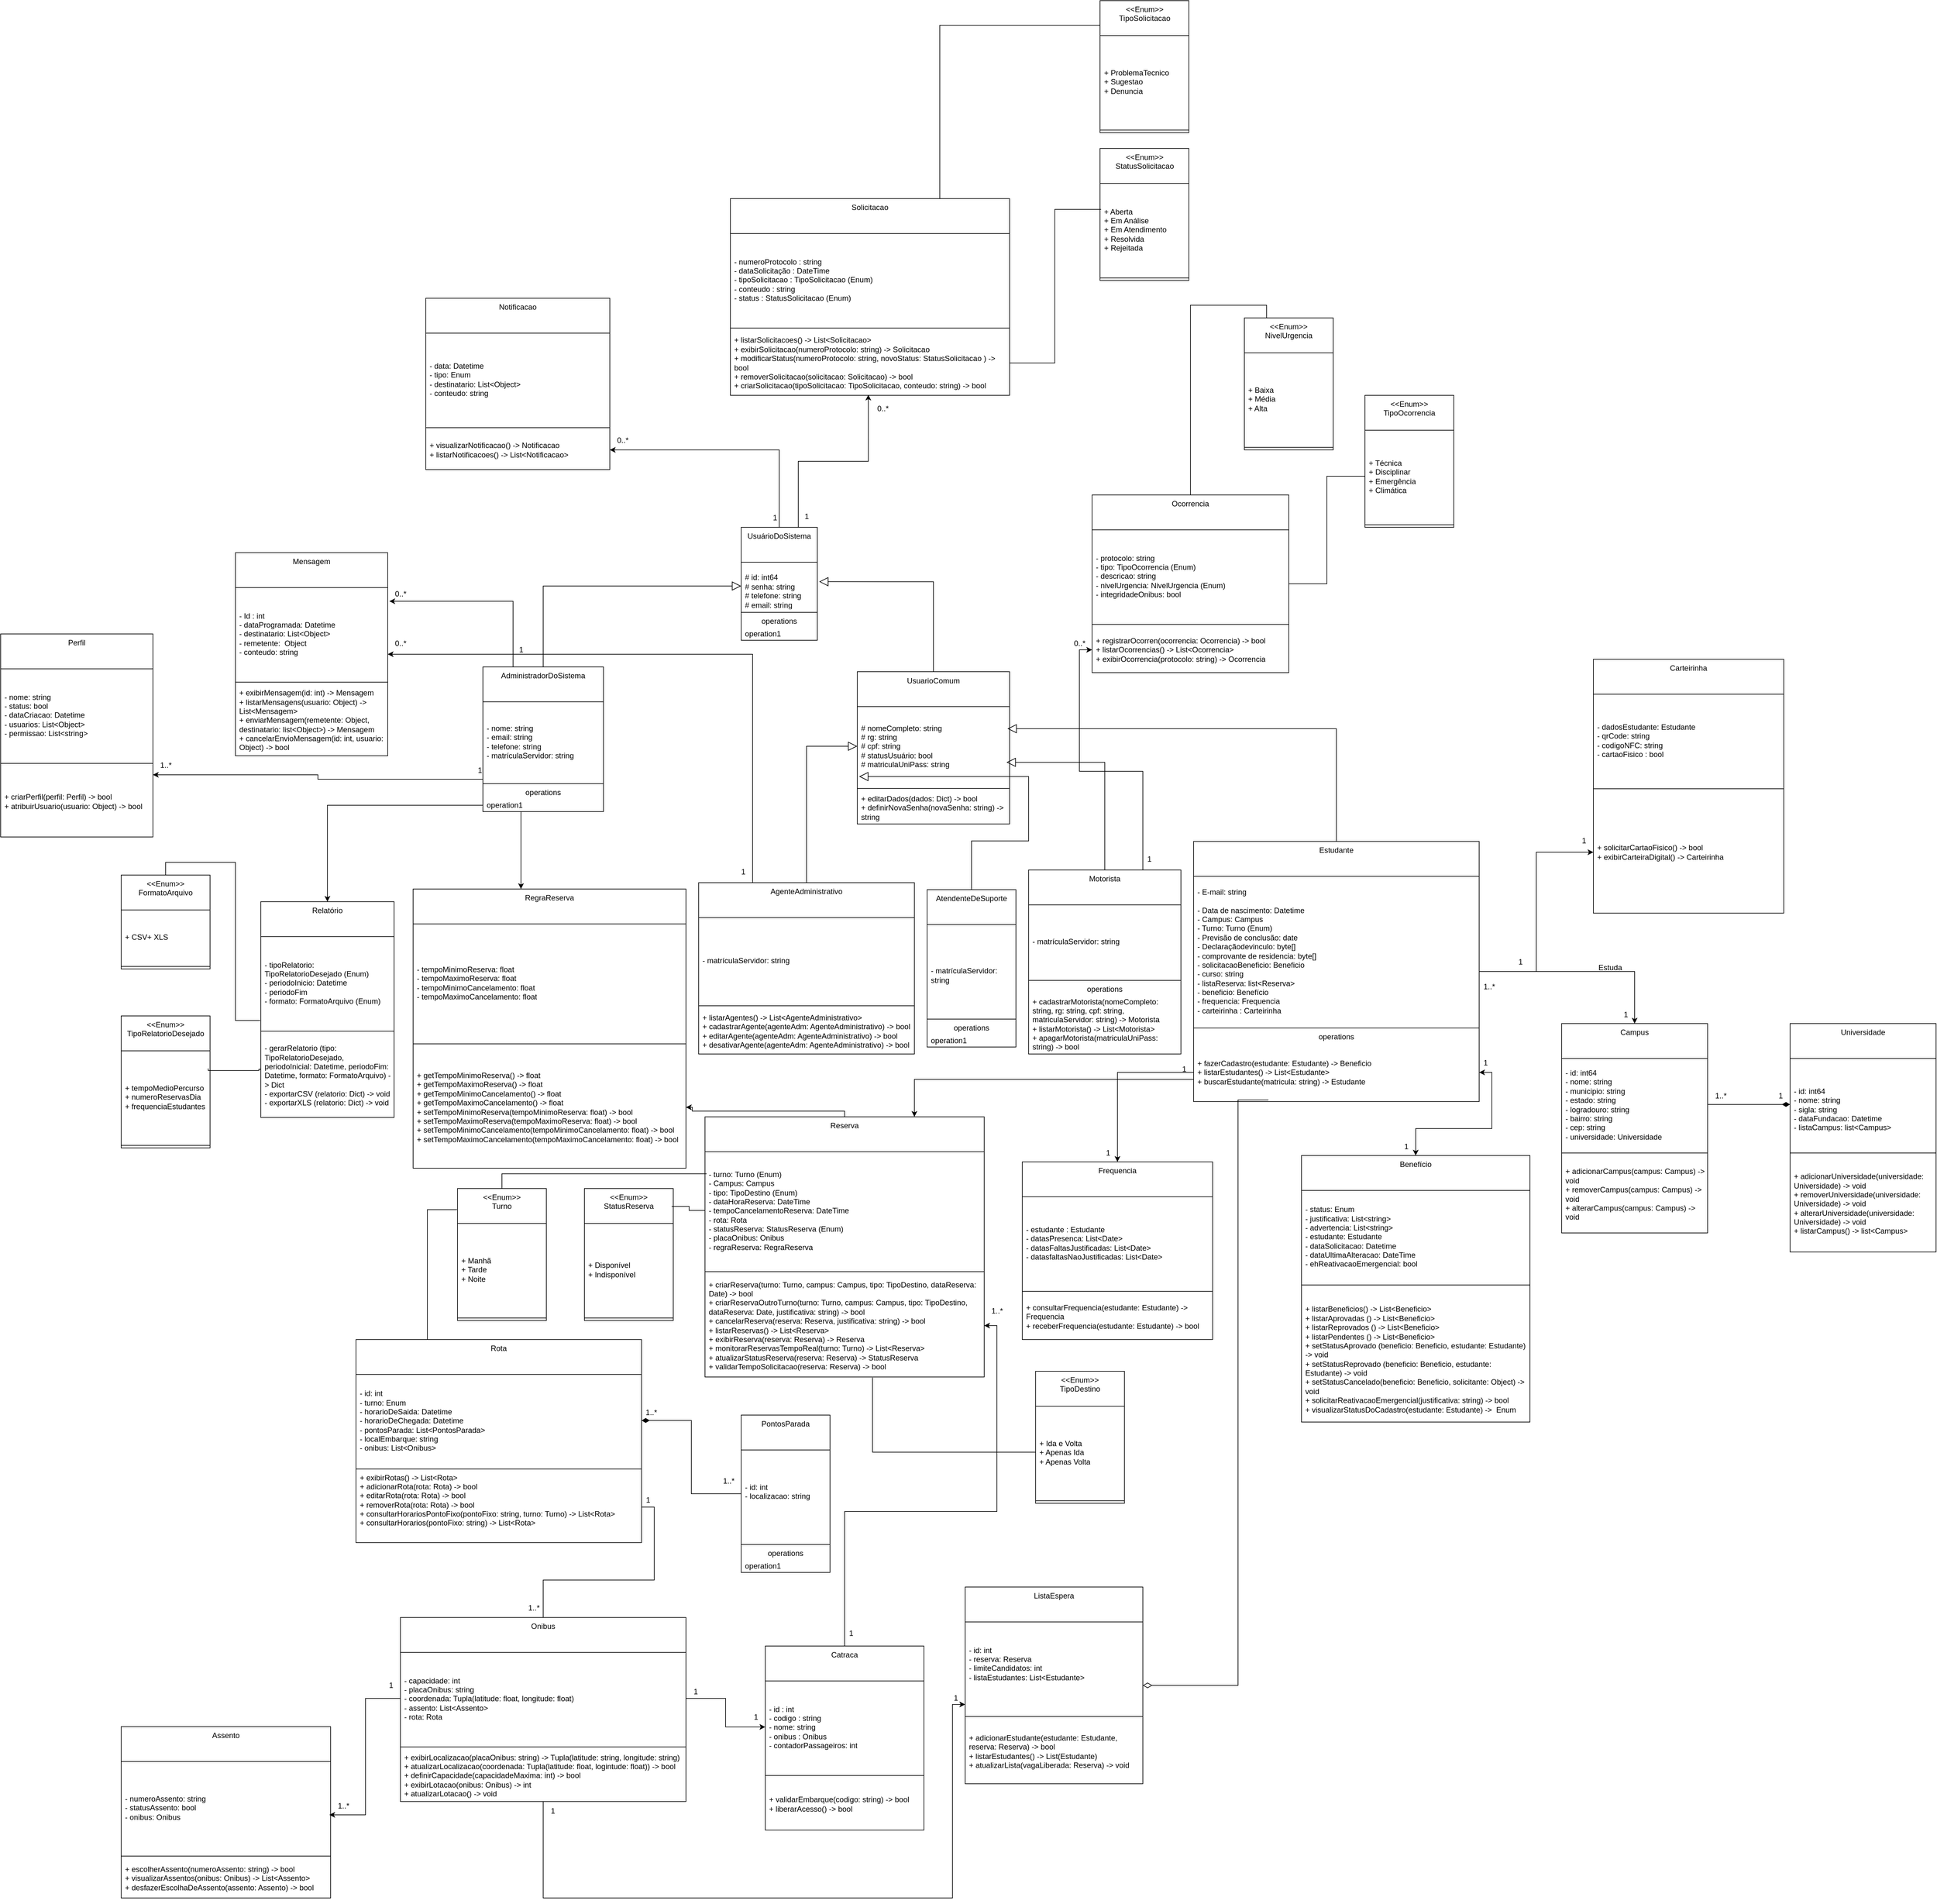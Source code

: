 <mxfile version="28.0.9">
  <diagram name="Página-1" id="qj3AArMShkrjT8RXBC43">
    <mxGraphModel dx="3420" dy="2582" grid="1" gridSize="10" guides="1" tooltips="1" connect="1" arrows="1" fold="1" page="1" pageScale="1" pageWidth="827" pageHeight="1169" math="0" shadow="0">
      <root>
        <mxCell id="0" />
        <mxCell id="1" parent="0" />
        <mxCell id="ktox5qRtWi9njRH9xRIU-60" style="edgeStyle=orthogonalEdgeStyle;rounded=0;orthogonalLoop=1;jettySize=auto;html=1;" edge="1" parent="1" source="o-Le0sH0ItpzQ84VEquG-1" target="o-Le0sH0ItpzQ84VEquG-91">
          <mxGeometry relative="1" as="geometry" />
        </mxCell>
        <mxCell id="o-Le0sH0ItpzQ84VEquG-1" value="UsuárioDoSistema" style="swimlane;fontStyle=0;align=center;verticalAlign=top;childLayout=stackLayout;horizontal=1;startSize=55;horizontalStack=0;resizeParent=1;resizeParentMax=0;resizeLast=0;collapsible=0;marginBottom=0;html=1;whiteSpace=wrap;" parent="1" vertex="1">
          <mxGeometry x="707" y="-10" width="120" height="178" as="geometry" />
        </mxCell>
        <mxCell id="o-Le0sH0ItpzQ84VEquG-2" value="&lt;div&gt;&lt;br&gt;&lt;/div&gt;&lt;div&gt;# id: int64&lt;/div&gt;&lt;div&gt;# senha: string&lt;/div&gt;&lt;div&gt;# telefone: string&lt;/div&gt;&lt;div&gt;# email: string&lt;/div&gt;" style="text;html=1;strokeColor=none;fillColor=none;align=left;verticalAlign=middle;spacingLeft=4;spacingRight=4;overflow=hidden;rotatable=0;points=[[0,0.5],[1,0.5]];portConstraint=eastwest;whiteSpace=wrap;" parent="o-Le0sH0ItpzQ84VEquG-1" vertex="1">
          <mxGeometry y="55" width="120" height="75" as="geometry" />
        </mxCell>
        <mxCell id="o-Le0sH0ItpzQ84VEquG-3" value="" style="line;strokeWidth=1;fillColor=none;align=left;verticalAlign=middle;spacingTop=-1;spacingLeft=3;spacingRight=3;rotatable=0;labelPosition=right;points=[];portConstraint=eastwest;" parent="o-Le0sH0ItpzQ84VEquG-1" vertex="1">
          <mxGeometry y="130" width="120" height="8" as="geometry" />
        </mxCell>
        <mxCell id="o-Le0sH0ItpzQ84VEquG-4" value="operations" style="text;html=1;strokeColor=none;fillColor=none;align=center;verticalAlign=middle;spacingLeft=4;spacingRight=4;overflow=hidden;rotatable=0;points=[[0,0.5],[1,0.5]];portConstraint=eastwest;whiteSpace=wrap;" parent="o-Le0sH0ItpzQ84VEquG-1" vertex="1">
          <mxGeometry y="138" width="120" height="20" as="geometry" />
        </mxCell>
        <mxCell id="o-Le0sH0ItpzQ84VEquG-5" value="operation1" style="text;html=1;strokeColor=none;fillColor=none;align=left;verticalAlign=middle;spacingLeft=4;spacingRight=4;overflow=hidden;rotatable=0;points=[[0,0.5],[1,0.5]];portConstraint=eastwest;whiteSpace=wrap;" parent="o-Le0sH0ItpzQ84VEquG-1" vertex="1">
          <mxGeometry y="158" width="120" height="20" as="geometry" />
        </mxCell>
        <mxCell id="o-Le0sH0ItpzQ84VEquG-6" value="AdministradorDoSistema" style="swimlane;fontStyle=0;align=center;verticalAlign=top;childLayout=stackLayout;horizontal=1;startSize=55;horizontalStack=0;resizeParent=1;resizeParentMax=0;resizeLast=0;collapsible=0;marginBottom=0;html=1;whiteSpace=wrap;" parent="1" vertex="1">
          <mxGeometry x="300" y="210" width="190" height="228" as="geometry" />
        </mxCell>
        <mxCell id="o-Le0sH0ItpzQ84VEquG-7" value="&lt;div&gt;- nome: string&lt;/div&gt;&lt;div&gt;&lt;span style=&quot;background-color: transparent; color: light-dark(rgb(0, 0, 0), rgb(255, 255, 255));&quot;&gt;- email: string&lt;/span&gt;&lt;/div&gt;&lt;div&gt;&lt;span style=&quot;background-color: transparent; color: light-dark(rgb(0, 0, 0), rgb(255, 255, 255));&quot;&gt;- telefone: string&lt;/span&gt;&lt;/div&gt;&lt;div&gt;- matrículaServidor: string&lt;/div&gt;" style="text;html=1;strokeColor=none;fillColor=none;align=left;verticalAlign=middle;spacingLeft=4;spacingRight=4;overflow=hidden;rotatable=0;points=[[0,0.5],[1,0.5]];portConstraint=eastwest;whiteSpace=wrap;" parent="o-Le0sH0ItpzQ84VEquG-6" vertex="1">
          <mxGeometry y="55" width="190" height="125" as="geometry" />
        </mxCell>
        <mxCell id="o-Le0sH0ItpzQ84VEquG-8" value="" style="line;strokeWidth=1;fillColor=none;align=left;verticalAlign=middle;spacingTop=-1;spacingLeft=3;spacingRight=3;rotatable=0;labelPosition=right;points=[];portConstraint=eastwest;" parent="o-Le0sH0ItpzQ84VEquG-6" vertex="1">
          <mxGeometry y="180" width="190" height="8" as="geometry" />
        </mxCell>
        <mxCell id="o-Le0sH0ItpzQ84VEquG-9" value="operations" style="text;html=1;strokeColor=none;fillColor=none;align=center;verticalAlign=middle;spacingLeft=4;spacingRight=4;overflow=hidden;rotatable=0;points=[[0,0.5],[1,0.5]];portConstraint=eastwest;whiteSpace=wrap;" parent="o-Le0sH0ItpzQ84VEquG-6" vertex="1">
          <mxGeometry y="188" width="190" height="20" as="geometry" />
        </mxCell>
        <mxCell id="o-Le0sH0ItpzQ84VEquG-10" value="operation1" style="text;html=1;strokeColor=none;fillColor=none;align=left;verticalAlign=middle;spacingLeft=4;spacingRight=4;overflow=hidden;rotatable=0;points=[[0,0.5],[1,0.5]];portConstraint=eastwest;whiteSpace=wrap;" parent="o-Le0sH0ItpzQ84VEquG-6" vertex="1">
          <mxGeometry y="208" width="190" height="20" as="geometry" />
        </mxCell>
        <mxCell id="o-Le0sH0ItpzQ84VEquG-11" style="edgeStyle=orthogonalEdgeStyle;rounded=0;orthogonalLoop=1;jettySize=auto;html=1;entryX=0.5;entryY=0;entryDx=0;entryDy=0;" parent="1" source="o-Le0sH0ItpzQ84VEquG-12" target="o-Le0sH0ItpzQ84VEquG-62" edge="1">
          <mxGeometry relative="1" as="geometry" />
        </mxCell>
        <mxCell id="ktox5qRtWi9njRH9xRIU-8" style="edgeStyle=orthogonalEdgeStyle;rounded=0;orthogonalLoop=1;jettySize=auto;html=1;" edge="1" parent="1" source="o-Le0sH0ItpzQ84VEquG-12" target="o-Le0sH0ItpzQ84VEquG-78">
          <mxGeometry relative="1" as="geometry" />
        </mxCell>
        <mxCell id="o-Le0sH0ItpzQ84VEquG-12" value="Estudante" style="swimlane;fontStyle=0;align=center;verticalAlign=top;childLayout=stackLayout;horizontal=1;startSize=55;horizontalStack=0;resizeParent=1;resizeParentMax=0;resizeLast=0;collapsible=0;marginBottom=0;html=1;whiteSpace=wrap;" parent="1" vertex="1">
          <mxGeometry x="1420" y="485" width="450" height="410" as="geometry" />
        </mxCell>
        <mxCell id="o-Le0sH0ItpzQ84VEquG-13" value="&lt;div&gt;&lt;br&gt;- E-mail: string&lt;/div&gt;&lt;div&gt;&lt;br&gt;- Data de nascimento: Datetime&lt;br&gt;&lt;/div&gt;&lt;div&gt;- Campus: Campus&lt;br&gt;- Turno: Turno (Enum)&lt;br&gt;- Previsão de conclusão: date&lt;br&gt;- Declaraçãodevinculo: byte[]&lt;br&gt;- comprovante de residencia: byte[]&lt;br&gt;- solicitacaoBeneficio: Beneficio&lt;/div&gt;&lt;div&gt;- curso: string&lt;/div&gt;&lt;div&gt;- listaReserva: list&amp;lt;Reserva&amp;gt;&lt;/div&gt;&lt;div&gt;- beneficio: Benefício&lt;/div&gt;&lt;div&gt;- frequencia: Frequencia&lt;/div&gt;&lt;div&gt;- carteirinha :&amp;nbsp;&lt;span style=&quot;text-align: center; background-color: transparent; color: light-dark(rgb(0, 0, 0), rgb(255, 255, 255));&quot;&gt;Carteirinha&lt;/span&gt;&lt;/div&gt;&lt;div&gt;&lt;br&gt;&lt;/div&gt;" style="text;html=1;strokeColor=none;fillColor=none;align=left;verticalAlign=middle;spacingLeft=4;spacingRight=4;overflow=hidden;rotatable=0;points=[[0,0.5],[1,0.5]];portConstraint=eastwest;whiteSpace=wrap;" parent="o-Le0sH0ItpzQ84VEquG-12" vertex="1">
          <mxGeometry y="55" width="450" height="235" as="geometry" />
        </mxCell>
        <mxCell id="o-Le0sH0ItpzQ84VEquG-14" value="" style="line;strokeWidth=1;fillColor=none;align=left;verticalAlign=middle;spacingTop=-1;spacingLeft=3;spacingRight=3;rotatable=0;labelPosition=right;points=[];portConstraint=eastwest;" parent="o-Le0sH0ItpzQ84VEquG-12" vertex="1">
          <mxGeometry y="290" width="450" height="8" as="geometry" />
        </mxCell>
        <mxCell id="o-Le0sH0ItpzQ84VEquG-15" value="operations" style="text;html=1;strokeColor=none;fillColor=none;align=center;verticalAlign=middle;spacingLeft=4;spacingRight=4;overflow=hidden;rotatable=0;points=[[0,0.5],[1,0.5]];portConstraint=eastwest;whiteSpace=wrap;" parent="o-Le0sH0ItpzQ84VEquG-12" vertex="1">
          <mxGeometry y="298" width="450" height="20" as="geometry" />
        </mxCell>
        <mxCell id="o-Le0sH0ItpzQ84VEquG-16" value="+ fazerCadastro(estudante: Estudante) -&amp;gt; Beneficio&lt;div&gt;&lt;div&gt;+ listarEstudantes() -&amp;gt; List&amp;lt;Estudante&amp;gt;&lt;/div&gt;&lt;div&gt;+ buscarEstudante(matricula: string) -&amp;gt; Estudante&lt;/div&gt;&lt;/div&gt;" style="text;html=1;strokeColor=none;fillColor=none;align=left;verticalAlign=middle;spacingLeft=4;spacingRight=4;overflow=hidden;rotatable=0;points=[[0,0.5],[1,0.5]];portConstraint=eastwest;whiteSpace=wrap;" parent="o-Le0sH0ItpzQ84VEquG-12" vertex="1">
          <mxGeometry y="318" width="450" height="92" as="geometry" />
        </mxCell>
        <mxCell id="ktox5qRtWi9njRH9xRIU-43" style="edgeStyle=orthogonalEdgeStyle;rounded=0;orthogonalLoop=1;jettySize=auto;html=1;exitX=0.75;exitY=0;exitDx=0;exitDy=0;" edge="1" parent="1" source="o-Le0sH0ItpzQ84VEquG-17" target="o-Le0sH0ItpzQ84VEquG-95">
          <mxGeometry relative="1" as="geometry" />
        </mxCell>
        <mxCell id="o-Le0sH0ItpzQ84VEquG-17" value="Motorista" style="swimlane;fontStyle=0;align=center;verticalAlign=top;childLayout=stackLayout;horizontal=1;startSize=55;horizontalStack=0;resizeParent=1;resizeParentMax=0;resizeLast=0;collapsible=0;marginBottom=0;html=1;whiteSpace=wrap;" parent="1" vertex="1">
          <mxGeometry x="1160" y="530" width="240" height="290" as="geometry" />
        </mxCell>
        <mxCell id="o-Le0sH0ItpzQ84VEquG-18" value="&lt;div&gt;&lt;span style=&quot;background-color: transparent; color: light-dark(rgb(0, 0, 0), rgb(255, 255, 255));&quot;&gt;- matrículaServidor: string&lt;/span&gt;&lt;/div&gt;" style="text;html=1;strokeColor=none;fillColor=none;align=left;verticalAlign=middle;spacingLeft=4;spacingRight=4;overflow=hidden;rotatable=0;points=[[0,0.5],[1,0.5]];portConstraint=eastwest;whiteSpace=wrap;" parent="o-Le0sH0ItpzQ84VEquG-17" vertex="1">
          <mxGeometry y="55" width="240" height="115" as="geometry" />
        </mxCell>
        <mxCell id="o-Le0sH0ItpzQ84VEquG-19" value="" style="line;strokeWidth=1;fillColor=none;align=left;verticalAlign=middle;spacingTop=-1;spacingLeft=3;spacingRight=3;rotatable=0;labelPosition=right;points=[];portConstraint=eastwest;" parent="o-Le0sH0ItpzQ84VEquG-17" vertex="1">
          <mxGeometry y="170" width="240" height="8" as="geometry" />
        </mxCell>
        <mxCell id="o-Le0sH0ItpzQ84VEquG-20" value="operations" style="text;html=1;strokeColor=none;fillColor=none;align=center;verticalAlign=middle;spacingLeft=4;spacingRight=4;overflow=hidden;rotatable=0;points=[[0,0.5],[1,0.5]];portConstraint=eastwest;whiteSpace=wrap;" parent="o-Le0sH0ItpzQ84VEquG-17" vertex="1">
          <mxGeometry y="178" width="240" height="20" as="geometry" />
        </mxCell>
        <mxCell id="o-Le0sH0ItpzQ84VEquG-21" value="+ cadastrarMotorista(nomeCompleto: string, rg: string, cpf: string, matriculaServidor: string) -&amp;gt; Motorista&lt;div&gt;+ listarMotorista() -&amp;gt; List&amp;lt;Motorista&amp;gt;&lt;/div&gt;&lt;div&gt;+ apagarMotorista(matriculaUniPass: string) -&amp;gt; bool&amp;nbsp;&lt;div&gt;&lt;br&gt;&lt;/div&gt;&lt;/div&gt;" style="text;html=1;strokeColor=none;fillColor=none;align=left;verticalAlign=middle;spacingLeft=4;spacingRight=4;overflow=hidden;rotatable=0;points=[[0,0.5],[1,0.5]];portConstraint=eastwest;whiteSpace=wrap;" parent="o-Le0sH0ItpzQ84VEquG-17" vertex="1">
          <mxGeometry y="198" width="240" height="92" as="geometry" />
        </mxCell>
        <mxCell id="o-Le0sH0ItpzQ84VEquG-22" style="edgeStyle=orthogonalEdgeStyle;rounded=0;orthogonalLoop=1;jettySize=auto;html=1;exitX=0.5;exitY=0;exitDx=0;exitDy=0;endArrow=block;endFill=0;endSize=12;" parent="1" source="o-Le0sH0ItpzQ84VEquG-23" target="o-Le0sH0ItpzQ84VEquG-33" edge="1">
          <mxGeometry relative="1" as="geometry" />
        </mxCell>
        <mxCell id="ktox5qRtWi9njRH9xRIU-49" style="edgeStyle=orthogonalEdgeStyle;rounded=0;orthogonalLoop=1;jettySize=auto;html=1;exitX=0.25;exitY=0;exitDx=0;exitDy=0;" edge="1" parent="1" source="o-Le0sH0ItpzQ84VEquG-23" target="o-Le0sH0ItpzQ84VEquG-80">
          <mxGeometry relative="1" as="geometry">
            <Array as="points">
              <mxPoint x="725" y="190" />
            </Array>
          </mxGeometry>
        </mxCell>
        <mxCell id="o-Le0sH0ItpzQ84VEquG-23" value="AgenteAdministrativo" style="swimlane;fontStyle=0;align=center;verticalAlign=top;childLayout=stackLayout;horizontal=1;startSize=55;horizontalStack=0;resizeParent=1;resizeParentMax=0;resizeLast=0;collapsible=0;marginBottom=0;html=1;whiteSpace=wrap;" parent="1" vertex="1">
          <mxGeometry x="640" y="550" width="340" height="270" as="geometry" />
        </mxCell>
        <mxCell id="o-Le0sH0ItpzQ84VEquG-24" value="&lt;div&gt;&lt;span style=&quot;background-color: transparent; color: light-dark(rgb(0, 0, 0), rgb(255, 255, 255));&quot;&gt;- matrículaServidor: string&lt;/span&gt;&lt;/div&gt;" style="text;html=1;strokeColor=none;fillColor=none;align=left;verticalAlign=middle;spacingLeft=4;spacingRight=4;overflow=hidden;rotatable=0;points=[[0,0.5],[1,0.5]];portConstraint=eastwest;whiteSpace=wrap;" parent="o-Le0sH0ItpzQ84VEquG-23" vertex="1">
          <mxGeometry y="55" width="340" height="135" as="geometry" />
        </mxCell>
        <mxCell id="o-Le0sH0ItpzQ84VEquG-25" value="" style="line;strokeWidth=1;fillColor=none;align=left;verticalAlign=middle;spacingTop=-1;spacingLeft=3;spacingRight=3;rotatable=0;labelPosition=right;points=[];portConstraint=eastwest;" parent="o-Le0sH0ItpzQ84VEquG-23" vertex="1">
          <mxGeometry y="190" width="340" height="8" as="geometry" />
        </mxCell>
        <mxCell id="o-Le0sH0ItpzQ84VEquG-26" value="+ listarAgentes() -&amp;gt; List&amp;lt;AgenteAdministrativo&amp;gt;&lt;div&gt;+ cadastrarAgente(agenteAdm: AgenteAdministrativo) -&amp;gt; bool&lt;/div&gt;&lt;div&gt;+ editarAgente(&lt;span style=&quot;background-color: transparent; color: light-dark(rgb(0, 0, 0), rgb(255, 255, 255));&quot;&gt;agenteAdm: AgenteAdministrativo&lt;/span&gt;&lt;span style=&quot;background-color: transparent; color: light-dark(rgb(0, 0, 0), rgb(255, 255, 255));&quot;&gt;) -&amp;gt; bool&lt;/span&gt;&lt;/div&gt;&lt;div&gt;&lt;span style=&quot;background-color: transparent; color: light-dark(rgb(0, 0, 0), rgb(255, 255, 255));&quot;&gt;+ desativarAgente(&lt;/span&gt;&lt;span style=&quot;background-color: transparent; color: light-dark(rgb(0, 0, 0), rgb(255, 255, 255));&quot;&gt;agenteAdm: AgenteAdministrativo&lt;/span&gt;&lt;span style=&quot;background-color: transparent; color: light-dark(rgb(0, 0, 0), rgb(255, 255, 255));&quot;&gt;) -&amp;gt; bool&lt;/span&gt;&lt;/div&gt;" style="text;html=1;strokeColor=none;fillColor=none;align=left;verticalAlign=middle;spacingLeft=4;spacingRight=4;overflow=hidden;rotatable=0;points=[[0,0.5],[1,0.5]];portConstraint=eastwest;whiteSpace=wrap;" parent="o-Le0sH0ItpzQ84VEquG-23" vertex="1">
          <mxGeometry y="198" width="340" height="72" as="geometry" />
        </mxCell>
        <mxCell id="o-Le0sH0ItpzQ84VEquG-27" value="AtendenteDeSuporte" style="swimlane;fontStyle=0;align=center;verticalAlign=top;childLayout=stackLayout;horizontal=1;startSize=55;horizontalStack=0;resizeParent=1;resizeParentMax=0;resizeLast=0;collapsible=0;marginBottom=0;html=1;whiteSpace=wrap;" parent="1" vertex="1">
          <mxGeometry x="1000" y="561" width="140" height="248" as="geometry" />
        </mxCell>
        <mxCell id="o-Le0sH0ItpzQ84VEquG-28" value="&lt;div&gt;&lt;br&gt;&lt;/div&gt;&lt;div&gt;- matrículaServidor: string&lt;/div&gt;" style="text;html=1;strokeColor=none;fillColor=none;align=left;verticalAlign=middle;spacingLeft=4;spacingRight=4;overflow=hidden;rotatable=0;points=[[0,0.5],[1,0.5]];portConstraint=eastwest;whiteSpace=wrap;" parent="o-Le0sH0ItpzQ84VEquG-27" vertex="1">
          <mxGeometry y="55" width="140" height="145" as="geometry" />
        </mxCell>
        <mxCell id="o-Le0sH0ItpzQ84VEquG-29" value="" style="line;strokeWidth=1;fillColor=none;align=left;verticalAlign=middle;spacingTop=-1;spacingLeft=3;spacingRight=3;rotatable=0;labelPosition=right;points=[];portConstraint=eastwest;" parent="o-Le0sH0ItpzQ84VEquG-27" vertex="1">
          <mxGeometry y="200" width="140" height="8" as="geometry" />
        </mxCell>
        <mxCell id="o-Le0sH0ItpzQ84VEquG-30" value="operations" style="text;html=1;strokeColor=none;fillColor=none;align=center;verticalAlign=middle;spacingLeft=4;spacingRight=4;overflow=hidden;rotatable=0;points=[[0,0.5],[1,0.5]];portConstraint=eastwest;whiteSpace=wrap;" parent="o-Le0sH0ItpzQ84VEquG-27" vertex="1">
          <mxGeometry y="208" width="140" height="20" as="geometry" />
        </mxCell>
        <mxCell id="o-Le0sH0ItpzQ84VEquG-31" value="operation1" style="text;html=1;strokeColor=none;fillColor=none;align=left;verticalAlign=middle;spacingLeft=4;spacingRight=4;overflow=hidden;rotatable=0;points=[[0,0.5],[1,0.5]];portConstraint=eastwest;whiteSpace=wrap;" parent="o-Le0sH0ItpzQ84VEquG-27" vertex="1">
          <mxGeometry y="228" width="140" height="20" as="geometry" />
        </mxCell>
        <mxCell id="o-Le0sH0ItpzQ84VEquG-32" value="UsuarioComum" style="swimlane;fontStyle=0;align=center;verticalAlign=top;childLayout=stackLayout;horizontal=1;startSize=55;horizontalStack=0;resizeParent=1;resizeParentMax=0;resizeLast=0;collapsible=0;marginBottom=0;html=1;whiteSpace=wrap;" parent="1" vertex="1">
          <mxGeometry x="890" y="217.5" width="240" height="240" as="geometry" />
        </mxCell>
        <mxCell id="o-Le0sH0ItpzQ84VEquG-33" value="&lt;div&gt;# nomeCompleto: string&lt;/div&gt;&lt;div&gt;#&lt;span style=&quot;background-color: transparent; color: light-dark(rgb(0, 0, 0), rgb(255, 255, 255));&quot;&gt;&amp;nbsp;rg: string&lt;/span&gt;&lt;/div&gt;# cpf: string&lt;div&gt;# statusUsuário: bool&lt;/div&gt;&lt;div&gt;# matriculaUniPass: string&lt;/div&gt;" style="text;html=1;strokeColor=none;fillColor=none;align=left;verticalAlign=middle;spacingLeft=4;spacingRight=4;overflow=hidden;rotatable=0;points=[[0,0.5],[1,0.5]];portConstraint=eastwest;whiteSpace=wrap;" parent="o-Le0sH0ItpzQ84VEquG-32" vertex="1">
          <mxGeometry y="55" width="240" height="125" as="geometry" />
        </mxCell>
        <mxCell id="o-Le0sH0ItpzQ84VEquG-34" value="" style="line;strokeWidth=1;fillColor=none;align=left;verticalAlign=middle;spacingTop=-1;spacingLeft=3;spacingRight=3;rotatable=0;labelPosition=right;points=[];portConstraint=eastwest;" parent="o-Le0sH0ItpzQ84VEquG-32" vertex="1">
          <mxGeometry y="180" width="240" height="8" as="geometry" />
        </mxCell>
        <mxCell id="o-Le0sH0ItpzQ84VEquG-35" value="+ editarDados(dados: Dict) -&amp;gt; bool&lt;div&gt;+ definirNovaSenha(novaSenha: string) -&amp;gt; string&lt;/div&gt;" style="text;html=1;strokeColor=none;fillColor=none;align=left;verticalAlign=middle;spacingLeft=4;spacingRight=4;overflow=hidden;rotatable=0;points=[[0,0.5],[1,0.5]];portConstraint=eastwest;whiteSpace=wrap;" parent="o-Le0sH0ItpzQ84VEquG-32" vertex="1">
          <mxGeometry y="188" width="240" height="52" as="geometry" />
        </mxCell>
        <mxCell id="o-Le0sH0ItpzQ84VEquG-36" value="Frequencia" style="swimlane;fontStyle=0;align=center;verticalAlign=top;childLayout=stackLayout;horizontal=1;startSize=55;horizontalStack=0;resizeParent=1;resizeParentMax=0;resizeLast=0;collapsible=0;marginBottom=0;html=1;whiteSpace=wrap;" parent="1" vertex="1">
          <mxGeometry x="1150" y="990" width="300" height="280" as="geometry" />
        </mxCell>
        <mxCell id="o-Le0sH0ItpzQ84VEquG-37" value="&lt;div&gt;- estudante : Estudante&lt;/div&gt;&lt;div&gt;- datasPresenca: List&amp;lt;Date&amp;gt;&lt;/div&gt;&lt;div&gt;- datasFaltasJustificadas: List&amp;lt;Date&amp;gt;&lt;/div&gt;&lt;div&gt;- datasfaltasNaoJustificadas: List&amp;lt;Date&amp;gt;&lt;/div&gt;" style="text;html=1;strokeColor=none;fillColor=none;align=left;verticalAlign=middle;spacingLeft=4;spacingRight=4;overflow=hidden;rotatable=0;points=[[0,0.5],[1,0.5]];portConstraint=eastwest;whiteSpace=wrap;" parent="o-Le0sH0ItpzQ84VEquG-36" vertex="1">
          <mxGeometry y="55" width="300" height="145" as="geometry" />
        </mxCell>
        <mxCell id="o-Le0sH0ItpzQ84VEquG-38" value="" style="line;strokeWidth=1;fillColor=none;align=left;verticalAlign=middle;spacingTop=-1;spacingLeft=3;spacingRight=3;rotatable=0;labelPosition=right;points=[];portConstraint=eastwest;" parent="o-Le0sH0ItpzQ84VEquG-36" vertex="1">
          <mxGeometry y="200" width="300" height="8" as="geometry" />
        </mxCell>
        <mxCell id="o-Le0sH0ItpzQ84VEquG-39" value="+ consultarFrequencia(estudante: Estudante) -&amp;gt; Frequencia&lt;div&gt;+ receberFrequencia(estudante: Estudante) -&amp;gt; bool&lt;/div&gt;" style="text;html=1;strokeColor=none;fillColor=none;align=left;verticalAlign=middle;spacingLeft=4;spacingRight=4;overflow=hidden;rotatable=0;points=[[0,0.5],[1,0.5]];portConstraint=eastwest;whiteSpace=wrap;" parent="o-Le0sH0ItpzQ84VEquG-36" vertex="1">
          <mxGeometry y="208" width="300" height="72" as="geometry" />
        </mxCell>
        <mxCell id="o-Le0sH0ItpzQ84VEquG-40" style="edgeStyle=orthogonalEdgeStyle;rounded=0;orthogonalLoop=1;jettySize=auto;html=1;exitX=0.5;exitY=0;exitDx=0;exitDy=0;" parent="1" source="o-Le0sH0ItpzQ84VEquG-41" target="o-Le0sH0ItpzQ84VEquG-70" edge="1">
          <mxGeometry relative="1" as="geometry">
            <Array as="points">
              <mxPoint x="870" y="910" />
              <mxPoint x="630" y="910" />
              <mxPoint x="630" y="904" />
            </Array>
          </mxGeometry>
        </mxCell>
        <mxCell id="o-Le0sH0ItpzQ84VEquG-41" value="Reserva" style="swimlane;fontStyle=0;align=center;verticalAlign=top;childLayout=stackLayout;horizontal=1;startSize=55;horizontalStack=0;resizeParent=1;resizeParentMax=0;resizeLast=0;collapsible=0;marginBottom=0;html=1;whiteSpace=wrap;" parent="1" vertex="1">
          <mxGeometry x="650" y="919" width="440" height="410" as="geometry" />
        </mxCell>
        <mxCell id="o-Le0sH0ItpzQ84VEquG-42" value="&lt;div&gt;- turno: Turno (Enum)&lt;/div&gt;&lt;div&gt;- Campus: Campus&lt;/div&gt;&lt;div&gt;- tipo:&amp;nbsp;&lt;span style=&quot;text-align: center; background-color: transparent; color: light-dark(rgb(0, 0, 0), rgb(255, 255, 255));&quot;&gt;TipoDestino (Enum)&lt;/span&gt;&lt;/div&gt;&lt;div&gt;- dataHoraReserva: DateTime&lt;/div&gt;&lt;div&gt;&lt;span style=&quot;background-color: transparent; color: light-dark(rgb(0, 0, 0), rgb(255, 255, 255));&quot;&gt;- tempoCancelamentoReserva: DateTime&lt;/span&gt;&lt;/div&gt;&lt;div&gt;- rota: Rota&lt;/div&gt;&lt;div&gt;- statusReserva: StatusReserva (Enum)&lt;/div&gt;&lt;div&gt;- placaOnibus: Onibus&lt;/div&gt;&lt;div&gt;- regraReserva: RegraReserva&lt;/div&gt;" style="text;html=1;strokeColor=none;fillColor=none;align=left;verticalAlign=middle;spacingLeft=4;spacingRight=4;overflow=hidden;rotatable=0;points=[[0,0.5],[1,0.5]];portConstraint=eastwest;whiteSpace=wrap;" parent="o-Le0sH0ItpzQ84VEquG-41" vertex="1">
          <mxGeometry y="55" width="440" height="185" as="geometry" />
        </mxCell>
        <mxCell id="o-Le0sH0ItpzQ84VEquG-43" value="" style="line;strokeWidth=1;fillColor=none;align=left;verticalAlign=middle;spacingTop=-1;spacingLeft=3;spacingRight=3;rotatable=0;labelPosition=right;points=[];portConstraint=eastwest;" parent="o-Le0sH0ItpzQ84VEquG-41" vertex="1">
          <mxGeometry y="240" width="440" height="8" as="geometry" />
        </mxCell>
        <mxCell id="o-Le0sH0ItpzQ84VEquG-44" value="+ criarReserva(turno: Turno, campus: Campus, tipo:&amp;nbsp;&lt;span style=&quot;text-align: center;&quot;&gt;TipoDestino&lt;/span&gt;, dataReserva: Date) -&amp;gt; bool&lt;div&gt;+ criarReservaOutroTurno(&lt;span style=&quot;background-color: transparent; color: light-dark(rgb(0, 0, 0), rgb(255, 255, 255));&quot;&gt;turno: Turno, campus: Campus, tipo:&amp;nbsp;&lt;/span&gt;&lt;span style=&quot;text-align: center;&quot;&gt;TipoDestino&lt;/span&gt;&lt;span style=&quot;background-color: transparent; color: light-dark(rgb(0, 0, 0), rgb(255, 255, 255));&quot;&gt;, dataReserva: Date, justificativa: string&lt;/span&gt;&lt;span style=&quot;background-color: transparent; color: light-dark(rgb(0, 0, 0), rgb(255, 255, 255));&quot;&gt;) -&amp;gt; bool&lt;/span&gt;&lt;/div&gt;&lt;div&gt;&lt;span style=&quot;background-color: transparent; color: light-dark(rgb(0, 0, 0), rgb(255, 255, 255));&quot;&gt;+ cancelarReserva(reserva: Reserva, justificativa: string) -&amp;gt; bool&lt;/span&gt;&lt;/div&gt;&lt;div&gt;&lt;span style=&quot;background-color: transparent; color: light-dark(rgb(0, 0, 0), rgb(255, 255, 255));&quot;&gt;+ listarReservas() -&amp;gt; List&amp;lt;Reserva&amp;gt;&lt;/span&gt;&lt;/div&gt;&lt;div&gt;&lt;span style=&quot;background-color: transparent; color: light-dark(rgb(0, 0, 0), rgb(255, 255, 255));&quot;&gt;+ exibirReserva(reserva: Reserva) -&amp;gt; Reserva&lt;/span&gt;&lt;/div&gt;&lt;div&gt;&lt;span style=&quot;background-color: transparent; color: light-dark(rgb(0, 0, 0), rgb(255, 255, 255));&quot;&gt;+ monitorarReservasTempoReal(turno: Turno) -&amp;gt; List&amp;lt;Reserva&amp;gt;&amp;nbsp;&lt;/span&gt;&lt;/div&gt;&lt;div&gt;&lt;span style=&quot;background-color: transparent; color: light-dark(rgb(0, 0, 0), rgb(255, 255, 255));&quot;&gt;+ atualizarStatusReserva(reserva: Reserva) -&amp;gt; StatusReserva&lt;/span&gt;&lt;/div&gt;&lt;div&gt;+ validarTempoSolicitacao(reserva: Reserva) -&amp;gt; bool&lt;/div&gt;" style="text;html=1;strokeColor=none;fillColor=none;align=left;verticalAlign=middle;spacingLeft=4;spacingRight=4;overflow=hidden;rotatable=0;points=[[0,0.5],[1,0.5]];portConstraint=eastwest;whiteSpace=wrap;" parent="o-Le0sH0ItpzQ84VEquG-41" vertex="1">
          <mxGeometry y="248" width="440" height="162" as="geometry" />
        </mxCell>
        <mxCell id="o-Le0sH0ItpzQ84VEquG-45" value="Universidade" style="swimlane;fontStyle=0;align=center;verticalAlign=top;childLayout=stackLayout;horizontal=1;startSize=55;horizontalStack=0;resizeParent=1;resizeParentMax=0;resizeLast=0;collapsible=0;marginBottom=0;html=1;whiteSpace=wrap;" parent="1" vertex="1">
          <mxGeometry x="2360" y="772" width="230" height="360" as="geometry" />
        </mxCell>
        <mxCell id="o-Le0sH0ItpzQ84VEquG-46" value="&lt;div&gt;&lt;br&gt;&lt;/div&gt;&lt;div&gt;- id: int64&lt;/div&gt;&lt;div&gt;- nome: string&lt;/div&gt;&lt;div&gt;- sigla: string&lt;/div&gt;&lt;div&gt;- dataFundacao: Datetime&lt;/div&gt;&lt;div&gt;- listaCampus: list&amp;lt;Campus&amp;gt;&lt;/div&gt;" style="text;html=1;strokeColor=none;fillColor=none;align=left;verticalAlign=middle;spacingLeft=4;spacingRight=4;overflow=hidden;rotatable=0;points=[[0,0.5],[1,0.5]];portConstraint=eastwest;whiteSpace=wrap;" parent="o-Le0sH0ItpzQ84VEquG-45" vertex="1">
          <mxGeometry y="55" width="230" height="145" as="geometry" />
        </mxCell>
        <mxCell id="o-Le0sH0ItpzQ84VEquG-47" value="" style="line;strokeWidth=1;fillColor=none;align=left;verticalAlign=middle;spacingTop=-1;spacingLeft=3;spacingRight=3;rotatable=0;labelPosition=right;points=[];portConstraint=eastwest;" parent="o-Le0sH0ItpzQ84VEquG-45" vertex="1">
          <mxGeometry y="200" width="230" height="8" as="geometry" />
        </mxCell>
        <mxCell id="o-Le0sH0ItpzQ84VEquG-49" value="+ adicionarUniversidade(universidade: Universidade) -&amp;gt; void&lt;div&gt;+ removerUniversidade(universidade: Universidade) -&amp;gt; void&lt;/div&gt;&lt;div&gt;+ alterarUniversidade(universidade: Universidade) -&amp;gt; void&amp;nbsp;&lt;/div&gt;&lt;div&gt;+ listarCampus() -&amp;gt; list&amp;lt;Campus&amp;gt;&lt;/div&gt;" style="text;html=1;strokeColor=none;fillColor=none;align=left;verticalAlign=middle;spacingLeft=4;spacingRight=4;overflow=hidden;rotatable=0;points=[[0,0.5],[1,0.5]];portConstraint=eastwest;whiteSpace=wrap;" parent="o-Le0sH0ItpzQ84VEquG-45" vertex="1">
          <mxGeometry y="208" width="230" height="152" as="geometry" />
        </mxCell>
        <mxCell id="o-Le0sH0ItpzQ84VEquG-50" value="Rota" style="swimlane;fontStyle=0;align=center;verticalAlign=top;childLayout=stackLayout;horizontal=1;startSize=55;horizontalStack=0;resizeParent=1;resizeParentMax=0;resizeLast=0;collapsible=0;marginBottom=0;html=1;whiteSpace=wrap;" parent="1" vertex="1">
          <mxGeometry x="100" y="1270" width="450" height="320" as="geometry" />
        </mxCell>
        <mxCell id="o-Le0sH0ItpzQ84VEquG-51" value="&lt;div&gt;- id: int&amp;nbsp;&amp;nbsp;&lt;/div&gt;&lt;div&gt;- turno: Enum&lt;/div&gt;&lt;div&gt;- horarioDeSaida: Datetime&lt;/div&gt;&lt;div&gt;- horarioDeChegada: Datetime&lt;/div&gt;&lt;div&gt;- pontosParada: List&amp;lt;PontosParada&amp;gt;&lt;/div&gt;&lt;div&gt;- localEmbarque: string&lt;/div&gt;&lt;div&gt;- onibus: List&amp;lt;Onibus&amp;gt;&lt;/div&gt;" style="text;html=1;strokeColor=none;fillColor=none;align=left;verticalAlign=middle;spacingLeft=4;spacingRight=4;overflow=hidden;rotatable=0;points=[[0,0.5],[1,0.5]];portConstraint=eastwest;whiteSpace=wrap;" parent="o-Le0sH0ItpzQ84VEquG-50" vertex="1">
          <mxGeometry y="55" width="450" height="145" as="geometry" />
        </mxCell>
        <mxCell id="o-Le0sH0ItpzQ84VEquG-52" value="" style="line;strokeWidth=1;fillColor=none;align=left;verticalAlign=middle;spacingTop=-1;spacingLeft=3;spacingRight=3;rotatable=0;labelPosition=right;points=[];portConstraint=eastwest;" parent="o-Le0sH0ItpzQ84VEquG-50" vertex="1">
          <mxGeometry y="200" width="450" height="8" as="geometry" />
        </mxCell>
        <mxCell id="o-Le0sH0ItpzQ84VEquG-53" value="+ exibirRotas() -&amp;gt; List&amp;lt;Rota&amp;gt;&lt;div&gt;+ adicionarRota(rota: Rota) -&amp;gt; bool&lt;/div&gt;&lt;div&gt;+ editarRota(rota: Rota) -&amp;gt; bool&lt;/div&gt;&lt;div&gt;+ removerRota(rota: Rota) -&amp;gt; bool&lt;/div&gt;&lt;div&gt;+ c&lt;span style=&quot;background-color: transparent; color: light-dark(rgb(0, 0, 0), rgb(255, 255, 255));&quot;&gt;onsultarHorariosPontoFixo(pontoFixo: string, turno: Turno) -&amp;gt; List&amp;lt;Rota&amp;gt;&lt;/span&gt;&lt;/div&gt;&lt;div&gt;&lt;div&gt;+ c&lt;span style=&quot;background-color: transparent; color: light-dark(rgb(0, 0, 0), rgb(255, 255, 255));&quot;&gt;onsultarHorarios(pontoFixo: string) -&amp;gt; List&amp;lt;Rota&amp;gt;&lt;/span&gt;&lt;/div&gt;&lt;/div&gt;&lt;div&gt;&lt;span style=&quot;background-color: transparent; color: light-dark(rgb(0, 0, 0), rgb(255, 255, 255));&quot;&gt;&lt;br&gt;&lt;/span&gt;&lt;/div&gt;&lt;div&gt;&lt;span style=&quot;background-color: transparent; color: light-dark(rgb(0, 0, 0), rgb(255, 255, 255));&quot;&gt;&lt;br&gt;&lt;/span&gt;&lt;/div&gt;" style="text;html=1;strokeColor=none;fillColor=none;align=left;verticalAlign=middle;spacingLeft=4;spacingRight=4;overflow=hidden;rotatable=0;points=[[0,0.5],[1,0.5]];portConstraint=eastwest;whiteSpace=wrap;" parent="o-Le0sH0ItpzQ84VEquG-50" vertex="1">
          <mxGeometry y="208" width="450" height="112" as="geometry" />
        </mxCell>
        <mxCell id="o-Le0sH0ItpzQ84VEquG-54" value="Onibus" style="swimlane;fontStyle=0;align=center;verticalAlign=top;childLayout=stackLayout;horizontal=1;startSize=55;horizontalStack=0;resizeParent=1;resizeParentMax=0;resizeLast=0;collapsible=0;marginBottom=0;html=1;whiteSpace=wrap;" parent="1" vertex="1">
          <mxGeometry x="170" y="1708" width="450" height="290" as="geometry" />
        </mxCell>
        <mxCell id="o-Le0sH0ItpzQ84VEquG-55" value="&lt;div&gt;- capacidade: int&lt;/div&gt;&lt;div&gt;- placaOnibus: string&lt;/div&gt;&lt;div&gt;- coordenada: Tupla(latitude: float, longitude: float)&amp;nbsp;&lt;/div&gt;&lt;div&gt;- assento: List&amp;lt;Assento&amp;gt;&lt;/div&gt;&lt;div&gt;- rota: Rota&lt;/div&gt;" style="text;html=1;strokeColor=none;fillColor=none;align=left;verticalAlign=middle;spacingLeft=4;spacingRight=4;overflow=hidden;rotatable=0;points=[[0,0.5],[1,0.5]];portConstraint=eastwest;whiteSpace=wrap;" parent="o-Le0sH0ItpzQ84VEquG-54" vertex="1">
          <mxGeometry y="55" width="450" height="145" as="geometry" />
        </mxCell>
        <mxCell id="o-Le0sH0ItpzQ84VEquG-56" value="" style="line;strokeWidth=1;fillColor=none;align=left;verticalAlign=middle;spacingTop=-1;spacingLeft=3;spacingRight=3;rotatable=0;labelPosition=right;points=[];portConstraint=eastwest;" parent="o-Le0sH0ItpzQ84VEquG-54" vertex="1">
          <mxGeometry y="200" width="450" height="8" as="geometry" />
        </mxCell>
        <mxCell id="o-Le0sH0ItpzQ84VEquG-57" value="+ exibirLocalizacao(placaOnibus: string) -&amp;gt; Tupla(latitude: string, longitude: string)&amp;nbsp;&lt;div&gt;+ atualizarLocalizacao(coordenada: Tupla(latitude: float, logintude: float)) -&amp;gt; bool&lt;/div&gt;&lt;div&gt;+ definirCapacidade(capacidadeMaxima: int) -&amp;gt; bool&lt;/div&gt;&lt;div&gt;+ exibirLotacao(onibus: Onibus) -&amp;gt; int&lt;/div&gt;&lt;div&gt;+ atualizarLotacao() -&amp;gt; void&lt;/div&gt;" style="text;html=1;strokeColor=none;fillColor=none;align=left;verticalAlign=middle;spacingLeft=4;spacingRight=4;overflow=hidden;rotatable=0;points=[[0,0.5],[1,0.5]];portConstraint=eastwest;whiteSpace=wrap;" parent="o-Le0sH0ItpzQ84VEquG-54" vertex="1">
          <mxGeometry y="208" width="450" height="82" as="geometry" />
        </mxCell>
        <mxCell id="o-Le0sH0ItpzQ84VEquG-58" value="Assento" style="swimlane;fontStyle=0;align=center;verticalAlign=top;childLayout=stackLayout;horizontal=1;startSize=55;horizontalStack=0;resizeParent=1;resizeParentMax=0;resizeLast=0;collapsible=0;marginBottom=0;html=1;whiteSpace=wrap;" parent="1" vertex="1">
          <mxGeometry x="-270" y="1880" width="330" height="270" as="geometry" />
        </mxCell>
        <mxCell id="o-Le0sH0ItpzQ84VEquG-59" value="&lt;div&gt;- numeroAssento: string&lt;/div&gt;&lt;div&gt;- statusAssento: bool&lt;/div&gt;&lt;div&gt;- onibus: Onibus&lt;/div&gt;" style="text;html=1;strokeColor=none;fillColor=none;align=left;verticalAlign=middle;spacingLeft=4;spacingRight=4;overflow=hidden;rotatable=0;points=[[0,0.5],[1,0.5]];portConstraint=eastwest;whiteSpace=wrap;" parent="o-Le0sH0ItpzQ84VEquG-58" vertex="1">
          <mxGeometry y="55" width="330" height="145" as="geometry" />
        </mxCell>
        <mxCell id="o-Le0sH0ItpzQ84VEquG-60" value="" style="line;strokeWidth=1;fillColor=none;align=left;verticalAlign=middle;spacingTop=-1;spacingLeft=3;spacingRight=3;rotatable=0;labelPosition=right;points=[];portConstraint=eastwest;" parent="o-Le0sH0ItpzQ84VEquG-58" vertex="1">
          <mxGeometry y="200" width="330" height="8" as="geometry" />
        </mxCell>
        <mxCell id="o-Le0sH0ItpzQ84VEquG-61" value="+ escolherAssento(numeroAssento: string) -&amp;gt; bool&lt;div&gt;+ visualizarAssentos(onibus: Onibus) -&amp;gt; List&amp;lt;Assento&amp;gt;&lt;/div&gt;&lt;div&gt;+ desfazerEscolhaDeAssento(assento: Assento) -&amp;gt; bool&amp;nbsp;&lt;/div&gt;" style="text;html=1;strokeColor=none;fillColor=none;align=left;verticalAlign=middle;spacingLeft=4;spacingRight=4;overflow=hidden;rotatable=0;points=[[0,0.5],[1,0.5]];portConstraint=eastwest;whiteSpace=wrap;" parent="o-Le0sH0ItpzQ84VEquG-58" vertex="1">
          <mxGeometry y="208" width="330" height="62" as="geometry" />
        </mxCell>
        <mxCell id="o-Le0sH0ItpzQ84VEquG-62" value="Campus" style="swimlane;fontStyle=0;align=center;verticalAlign=top;childLayout=stackLayout;horizontal=1;startSize=55;horizontalStack=0;resizeParent=1;resizeParentMax=0;resizeLast=0;collapsible=0;marginBottom=0;html=1;whiteSpace=wrap;" parent="1" vertex="1">
          <mxGeometry x="2000" y="772" width="230" height="330" as="geometry" />
        </mxCell>
        <mxCell id="o-Le0sH0ItpzQ84VEquG-63" value="&lt;div&gt;- id: int64&lt;/div&gt;&lt;div&gt;- nome: string&lt;/div&gt;&lt;div&gt;- municipio: string&lt;/div&gt;&lt;div&gt;- estado: string&lt;/div&gt;&lt;div&gt;- logradouro: string&lt;/div&gt;&lt;div&gt;- bairro: string&lt;/div&gt;&lt;div&gt;- cep: string&lt;/div&gt;&lt;div&gt;- universidade: Universidade&lt;/div&gt;" style="text;html=1;strokeColor=none;fillColor=none;align=left;verticalAlign=middle;spacingLeft=4;spacingRight=4;overflow=hidden;rotatable=0;points=[[0,0.5],[1,0.5]];portConstraint=eastwest;whiteSpace=wrap;" parent="o-Le0sH0ItpzQ84VEquG-62" vertex="1">
          <mxGeometry y="55" width="230" height="145" as="geometry" />
        </mxCell>
        <mxCell id="o-Le0sH0ItpzQ84VEquG-64" value="" style="line;strokeWidth=1;fillColor=none;align=left;verticalAlign=middle;spacingTop=-1;spacingLeft=3;spacingRight=3;rotatable=0;labelPosition=right;points=[];portConstraint=eastwest;" parent="o-Le0sH0ItpzQ84VEquG-62" vertex="1">
          <mxGeometry y="200" width="230" height="8" as="geometry" />
        </mxCell>
        <mxCell id="o-Le0sH0ItpzQ84VEquG-66" value="+ adicionarCampus(campus: Campus) -&amp;gt; void&amp;nbsp;&lt;div&gt;+ removerCampus(campus: Campus) -&amp;gt; void&lt;/div&gt;&lt;div&gt;+ alterarCampus(campus: Campus) -&amp;gt; void&lt;/div&gt;" style="text;html=1;strokeColor=none;fillColor=none;align=left;verticalAlign=middle;spacingLeft=4;spacingRight=4;overflow=hidden;rotatable=0;points=[[0,0.5],[1,0.5]];portConstraint=eastwest;whiteSpace=wrap;" parent="o-Le0sH0ItpzQ84VEquG-62" vertex="1">
          <mxGeometry y="208" width="230" height="122" as="geometry" />
        </mxCell>
        <mxCell id="o-Le0sH0ItpzQ84VEquG-67" value="RegraReserva" style="swimlane;fontStyle=0;align=center;verticalAlign=top;childLayout=stackLayout;horizontal=1;startSize=55;horizontalStack=0;resizeParent=1;resizeParentMax=0;resizeLast=0;collapsible=0;marginBottom=0;html=1;whiteSpace=wrap;" parent="1" vertex="1">
          <mxGeometry x="190" y="560" width="430" height="440" as="geometry" />
        </mxCell>
        <mxCell id="o-Le0sH0ItpzQ84VEquG-68" value="&lt;div&gt;- tempoMinimoReserva: float&lt;/div&gt;&lt;div&gt;- tempoMaximoReserva: float&lt;/div&gt;&lt;div&gt;- tempoMinimoCancelamento: float&lt;/div&gt;&lt;div&gt;- tempoMaximoCancelamento: float&lt;/div&gt;" style="text;html=1;strokeColor=none;fillColor=none;align=left;verticalAlign=middle;spacingLeft=4;spacingRight=4;overflow=hidden;rotatable=0;points=[[0,0.5],[1,0.5]];portConstraint=eastwest;whiteSpace=wrap;" parent="o-Le0sH0ItpzQ84VEquG-67" vertex="1">
          <mxGeometry y="55" width="430" height="185" as="geometry" />
        </mxCell>
        <mxCell id="o-Le0sH0ItpzQ84VEquG-69" value="" style="line;strokeWidth=1;fillColor=none;align=left;verticalAlign=middle;spacingTop=-1;spacingLeft=3;spacingRight=3;rotatable=0;labelPosition=right;points=[];portConstraint=eastwest;" parent="o-Le0sH0ItpzQ84VEquG-67" vertex="1">
          <mxGeometry y="240" width="430" height="8" as="geometry" />
        </mxCell>
        <mxCell id="o-Le0sH0ItpzQ84VEquG-70" value="+ getTempoMinimoReserva() -&amp;gt; float&lt;div&gt;+ getTempoMaximoReserva() -&amp;gt; float&lt;/div&gt;&lt;div&gt;+ getTempoMinimoCancelamento() -&amp;gt; float&lt;/div&gt;&lt;div&gt;+ getTempoMaximoCancelamento() -&amp;gt; float&lt;/div&gt;&lt;div&gt;+ setTempoMinimoReserva(&lt;span style=&quot;background-color: transparent; color: light-dark(rgb(0, 0, 0), rgb(255, 255, 255));&quot;&gt;tempoMinimoReserva: float&lt;/span&gt;&lt;span style=&quot;background-color: transparent; color: light-dark(rgb(0, 0, 0), rgb(255, 255, 255));&quot;&gt;) -&amp;gt; bool&lt;/span&gt;&lt;/div&gt;&lt;div&gt;+ setTempoMaximoReserva(t&lt;span style=&quot;background-color: transparent; color: light-dark(rgb(0, 0, 0), rgb(255, 255, 255));&quot;&gt;empoMaximoReserva: float&lt;/span&gt;&lt;span style=&quot;background-color: transparent; color: light-dark(rgb(0, 0, 0), rgb(255, 255, 255));&quot;&gt;) -&amp;gt; bool&lt;/span&gt;&lt;/div&gt;&lt;div&gt;+ setTempoMinimoCancelamento(&lt;span style=&quot;background-color: transparent; color: light-dark(rgb(0, 0, 0), rgb(255, 255, 255));&quot;&gt;tempoMinimoCancelamento: float&lt;/span&gt;&lt;span style=&quot;background-color: transparent; color: light-dark(rgb(0, 0, 0), rgb(255, 255, 255));&quot;&gt;) -&amp;gt; bool&lt;/span&gt;&lt;/div&gt;&lt;div&gt;+ setTempoMaximoCancelamento(&lt;span style=&quot;background-color: transparent; color: light-dark(rgb(0, 0, 0), rgb(255, 255, 255));&quot;&gt;tempoMaximoCancelamento: float&lt;/span&gt;&lt;span style=&quot;background-color: transparent; color: light-dark(rgb(0, 0, 0), rgb(255, 255, 255));&quot;&gt;) -&amp;gt; bool&lt;/span&gt;&lt;/div&gt;" style="text;html=1;strokeColor=none;fillColor=none;align=left;verticalAlign=middle;spacingLeft=4;spacingRight=4;overflow=hidden;rotatable=0;points=[[0,0.5],[1,0.5]];portConstraint=eastwest;whiteSpace=wrap;" parent="o-Le0sH0ItpzQ84VEquG-67" vertex="1">
          <mxGeometry y="248" width="430" height="192" as="geometry" />
        </mxCell>
        <mxCell id="ktox5qRtWi9njRH9xRIU-1" value="" style="edgeStyle=orthogonalEdgeStyle;rounded=0;orthogonalLoop=1;jettySize=auto;html=1;startArrow=classic;startFill=1;entryX=1;entryY=0.5;entryDx=0;entryDy=0;" edge="1" parent="1" source="o-Le0sH0ItpzQ84VEquG-71" target="o-Le0sH0ItpzQ84VEquG-16">
          <mxGeometry relative="1" as="geometry">
            <mxPoint x="1930" y="849" as="targetPoint" />
          </mxGeometry>
        </mxCell>
        <mxCell id="o-Le0sH0ItpzQ84VEquG-71" value="Benefício" style="swimlane;fontStyle=0;align=center;verticalAlign=top;childLayout=stackLayout;horizontal=1;startSize=55;horizontalStack=0;resizeParent=1;resizeParentMax=0;resizeLast=0;collapsible=0;marginBottom=0;html=1;whiteSpace=wrap;" parent="1" vertex="1">
          <mxGeometry x="1590" y="980" width="360" height="420" as="geometry" />
        </mxCell>
        <mxCell id="o-Le0sH0ItpzQ84VEquG-72" value="&lt;div&gt;- status: Enum&lt;/div&gt;&lt;div&gt;- justificativa: List&amp;lt;string&amp;gt;&lt;/div&gt;&lt;div&gt;- advertencia: List&amp;lt;string&amp;gt;&lt;/div&gt;&lt;div&gt;- estudante: Estudante&lt;/div&gt;&lt;div&gt;- dataSolicitacao: Datetime&lt;/div&gt;&lt;div&gt;- dataUltimaAlteracao: DateTime&lt;/div&gt;&lt;div&gt;- ehReativacaoEmergencial: bool&lt;/div&gt;" style="text;html=1;strokeColor=none;fillColor=none;align=left;verticalAlign=middle;spacingLeft=4;spacingRight=4;overflow=hidden;rotatable=0;points=[[0,0.5],[1,0.5]];portConstraint=eastwest;whiteSpace=wrap;" parent="o-Le0sH0ItpzQ84VEquG-71" vertex="1">
          <mxGeometry y="55" width="360" height="145" as="geometry" />
        </mxCell>
        <mxCell id="o-Le0sH0ItpzQ84VEquG-73" value="" style="line;strokeWidth=1;fillColor=none;align=left;verticalAlign=middle;spacingTop=-1;spacingLeft=3;spacingRight=3;rotatable=0;labelPosition=right;points=[];portConstraint=eastwest;" parent="o-Le0sH0ItpzQ84VEquG-71" vertex="1">
          <mxGeometry y="200" width="360" height="8" as="geometry" />
        </mxCell>
        <mxCell id="o-Le0sH0ItpzQ84VEquG-74" value="&lt;br&gt;&lt;div&gt;+ listarBeneficios() -&amp;gt; List&amp;lt;Beneficio&amp;gt;&lt;/div&gt;&lt;div&gt;+ listarAprovadas () -&amp;gt; List&amp;lt;Beneficio&amp;gt;&amp;nbsp;&lt;/div&gt;&lt;div&gt;+ listarReprovados () -&amp;gt; List&amp;lt;Beneficio&amp;gt;&lt;/div&gt;&lt;div&gt;+ listarPendentes () -&amp;gt; List&amp;lt;Beneficio&amp;gt;&lt;/div&gt;&lt;div&gt;+ setStatusAprovado (beneficio: Beneficio, estudante: Estudante) -&amp;gt; void&lt;/div&gt;&lt;div&gt;+&amp;nbsp;setStatusReprovado (beneficio: Beneficio, estudante: Estudante) -&amp;gt; void&lt;/div&gt;&lt;div&gt;&lt;span style=&quot;background-color: transparent; color: light-dark(rgb(0, 0, 0), rgb(255, 255, 255));&quot;&gt;+&amp;nbsp;setStatusCancelado(&lt;/span&gt;beneficio: Beneficio, solicitante: Object&lt;span style=&quot;background-color: transparent; color: light-dark(rgb(0, 0, 0), rgb(255, 255, 255));&quot;&gt;) -&amp;gt; void&amp;nbsp;&lt;/span&gt;&lt;/div&gt;&lt;div&gt;+ solicitarReativacaoEmergencial(justificativa: string) -&amp;gt; bool&lt;/div&gt;&lt;div&gt;+&amp;nbsp;visualizarStatusDoCadastro(estudante: Estudante) -&amp;gt;&amp;nbsp; Enum&lt;/div&gt;" style="text;html=1;strokeColor=none;fillColor=none;align=left;verticalAlign=middle;spacingLeft=4;spacingRight=4;overflow=hidden;rotatable=0;points=[[0,0.5],[1,0.5]];portConstraint=eastwest;whiteSpace=wrap;" parent="o-Le0sH0ItpzQ84VEquG-71" vertex="1">
          <mxGeometry y="208" width="360" height="212" as="geometry" />
        </mxCell>
        <mxCell id="o-Le0sH0ItpzQ84VEquG-75" value="Carteirinha" style="swimlane;fontStyle=0;align=center;verticalAlign=top;childLayout=stackLayout;horizontal=1;startSize=55;horizontalStack=0;resizeParent=1;resizeParentMax=0;resizeLast=0;collapsible=0;marginBottom=0;html=1;whiteSpace=wrap;" parent="1" vertex="1">
          <mxGeometry x="2050" y="198" width="300" height="400" as="geometry" />
        </mxCell>
        <mxCell id="o-Le0sH0ItpzQ84VEquG-76" value="&lt;div&gt;- dadosEstudante: Estudante&lt;/div&gt;&lt;div&gt;- qrCode: string&lt;/div&gt;&lt;div&gt;- codigoNFC: string&lt;/div&gt;&lt;div&gt;- cartaoFisico : bool&lt;/div&gt;" style="text;html=1;strokeColor=none;fillColor=none;align=left;verticalAlign=middle;spacingLeft=4;spacingRight=4;overflow=hidden;rotatable=0;points=[[0,0.5],[1,0.5]];portConstraint=eastwest;whiteSpace=wrap;" parent="o-Le0sH0ItpzQ84VEquG-75" vertex="1">
          <mxGeometry y="55" width="300" height="145" as="geometry" />
        </mxCell>
        <mxCell id="o-Le0sH0ItpzQ84VEquG-77" value="" style="line;strokeWidth=1;fillColor=none;align=left;verticalAlign=middle;spacingTop=-1;spacingLeft=3;spacingRight=3;rotatable=0;labelPosition=right;points=[];portConstraint=eastwest;" parent="o-Le0sH0ItpzQ84VEquG-75" vertex="1">
          <mxGeometry y="200" width="300" height="8" as="geometry" />
        </mxCell>
        <mxCell id="o-Le0sH0ItpzQ84VEquG-78" value="&lt;div&gt;+ solicitarCartaoFisico() -&amp;gt; bool&lt;/div&gt;&lt;div&gt;+ exibirCarteiraDigital() -&amp;gt; Carteirinha&lt;/div&gt;" style="text;html=1;strokeColor=none;fillColor=none;align=left;verticalAlign=middle;spacingLeft=4;spacingRight=4;overflow=hidden;rotatable=0;points=[[0,0.5],[1,0.5]];portConstraint=eastwest;whiteSpace=wrap;" parent="o-Le0sH0ItpzQ84VEquG-75" vertex="1">
          <mxGeometry y="208" width="300" height="192" as="geometry" />
        </mxCell>
        <mxCell id="o-Le0sH0ItpzQ84VEquG-79" value="Mensagem" style="swimlane;fontStyle=0;align=center;verticalAlign=top;childLayout=stackLayout;horizontal=1;startSize=55;horizontalStack=0;resizeParent=1;resizeParentMax=0;resizeLast=0;collapsible=0;marginBottom=0;html=1;whiteSpace=wrap;" parent="1" vertex="1">
          <mxGeometry x="-90" y="30" width="240" height="320" as="geometry" />
        </mxCell>
        <mxCell id="o-Le0sH0ItpzQ84VEquG-80" value="&lt;div&gt;- Id : int&lt;/div&gt;&lt;div&gt;- dataProgramada: Datetime&lt;/div&gt;&lt;div&gt;- destinatario: List&amp;lt;Object&amp;gt;&lt;br&gt;- remetente:&amp;nbsp; Object&lt;/div&gt;&lt;div&gt;- conteudo: string&lt;/div&gt;" style="text;html=1;strokeColor=none;fillColor=none;align=left;verticalAlign=middle;spacingLeft=4;spacingRight=4;overflow=hidden;rotatable=0;points=[[0,0.5],[1,0.5]];portConstraint=eastwest;whiteSpace=wrap;" parent="o-Le0sH0ItpzQ84VEquG-79" vertex="1">
          <mxGeometry y="55" width="240" height="145" as="geometry" />
        </mxCell>
        <mxCell id="o-Le0sH0ItpzQ84VEquG-81" value="" style="line;strokeWidth=1;fillColor=none;align=left;verticalAlign=middle;spacingTop=-1;spacingLeft=3;spacingRight=3;rotatable=0;labelPosition=right;points=[];portConstraint=eastwest;" parent="o-Le0sH0ItpzQ84VEquG-79" vertex="1">
          <mxGeometry y="200" width="240" height="8" as="geometry" />
        </mxCell>
        <mxCell id="o-Le0sH0ItpzQ84VEquG-82" value="&lt;div&gt;+ exibirMensagem(id: int) -&amp;gt; Mensagem&lt;/div&gt;&lt;div&gt;+ listarMensagens(usuario: Object) -&amp;gt; List&amp;lt;Mensagem&amp;gt;&lt;/div&gt;&lt;div&gt;+ enviarMensagem(remetente: Object, destinatario: list&amp;lt;Object&amp;gt;) -&amp;gt; Mensagem&lt;/div&gt;&lt;div&gt;+ cancelarEnvioMensagem(id: int, usuario: Object) -&amp;gt; bool&lt;/div&gt;" style="text;html=1;strokeColor=none;fillColor=none;align=left;verticalAlign=middle;spacingLeft=4;spacingRight=4;overflow=hidden;rotatable=0;points=[[0,0.5],[1,0.5]];portConstraint=eastwest;whiteSpace=wrap;" parent="o-Le0sH0ItpzQ84VEquG-79" vertex="1">
          <mxGeometry y="208" width="240" height="112" as="geometry" />
        </mxCell>
        <mxCell id="ktox5qRtWi9njRH9xRIU-13" style="edgeStyle=orthogonalEdgeStyle;rounded=0;orthogonalLoop=1;jettySize=auto;html=1;endArrow=diamondThin;endFill=1;endSize=10;" edge="1" parent="1" source="o-Le0sH0ItpzQ84VEquG-83" target="o-Le0sH0ItpzQ84VEquG-51">
          <mxGeometry relative="1" as="geometry" />
        </mxCell>
        <mxCell id="o-Le0sH0ItpzQ84VEquG-83" value="PontosParada" style="swimlane;fontStyle=0;align=center;verticalAlign=top;childLayout=stackLayout;horizontal=1;startSize=55;horizontalStack=0;resizeParent=1;resizeParentMax=0;resizeLast=0;collapsible=0;marginBottom=0;html=1;whiteSpace=wrap;" parent="1" vertex="1">
          <mxGeometry x="707" y="1389" width="140" height="248" as="geometry" />
        </mxCell>
        <mxCell id="o-Le0sH0ItpzQ84VEquG-84" value="&lt;div&gt;- id: int&lt;/div&gt;&lt;div&gt;- localizacao: string&lt;/div&gt;&lt;div&gt;&lt;br&gt;&lt;/div&gt;" style="text;html=1;strokeColor=none;fillColor=none;align=left;verticalAlign=middle;spacingLeft=4;spacingRight=4;overflow=hidden;rotatable=0;points=[[0,0.5],[1,0.5]];portConstraint=eastwest;whiteSpace=wrap;" parent="o-Le0sH0ItpzQ84VEquG-83" vertex="1">
          <mxGeometry y="55" width="140" height="145" as="geometry" />
        </mxCell>
        <mxCell id="o-Le0sH0ItpzQ84VEquG-85" value="" style="line;strokeWidth=1;fillColor=none;align=left;verticalAlign=middle;spacingTop=-1;spacingLeft=3;spacingRight=3;rotatable=0;labelPosition=right;points=[];portConstraint=eastwest;" parent="o-Le0sH0ItpzQ84VEquG-83" vertex="1">
          <mxGeometry y="200" width="140" height="8" as="geometry" />
        </mxCell>
        <mxCell id="o-Le0sH0ItpzQ84VEquG-86" value="operations" style="text;html=1;strokeColor=none;fillColor=none;align=center;verticalAlign=middle;spacingLeft=4;spacingRight=4;overflow=hidden;rotatable=0;points=[[0,0.5],[1,0.5]];portConstraint=eastwest;whiteSpace=wrap;" parent="o-Le0sH0ItpzQ84VEquG-83" vertex="1">
          <mxGeometry y="208" width="140" height="20" as="geometry" />
        </mxCell>
        <mxCell id="o-Le0sH0ItpzQ84VEquG-87" value="operation1" style="text;html=1;strokeColor=none;fillColor=none;align=left;verticalAlign=middle;spacingLeft=4;spacingRight=4;overflow=hidden;rotatable=0;points=[[0,0.5],[1,0.5]];portConstraint=eastwest;whiteSpace=wrap;" parent="o-Le0sH0ItpzQ84VEquG-83" vertex="1">
          <mxGeometry y="228" width="140" height="20" as="geometry" />
        </mxCell>
        <mxCell id="o-Le0sH0ItpzQ84VEquG-88" value="Notificacao" style="swimlane;fontStyle=0;align=center;verticalAlign=top;childLayout=stackLayout;horizontal=1;startSize=55;horizontalStack=0;resizeParent=1;resizeParentMax=0;resizeLast=0;collapsible=0;marginBottom=0;html=1;whiteSpace=wrap;" parent="1" vertex="1">
          <mxGeometry x="210" y="-371" width="290" height="270" as="geometry" />
        </mxCell>
        <mxCell id="o-Le0sH0ItpzQ84VEquG-89" value="&lt;div&gt;- data: Datetime&lt;/div&gt;&lt;div&gt;- tipo: Enum&lt;/div&gt;&lt;div&gt;- destinatario: List&amp;lt;Object&amp;gt;&lt;/div&gt;&lt;div&gt;&lt;span style=&quot;background-color: transparent; color: light-dark(rgb(0, 0, 0), rgb(255, 255, 255));&quot;&gt;- conteudo: string&lt;/span&gt;&lt;br&gt;&lt;/div&gt;" style="text;html=1;strokeColor=none;fillColor=none;align=left;verticalAlign=middle;spacingLeft=4;spacingRight=4;overflow=hidden;rotatable=0;points=[[0,0.5],[1,0.5]];portConstraint=eastwest;whiteSpace=wrap;" parent="o-Le0sH0ItpzQ84VEquG-88" vertex="1">
          <mxGeometry y="55" width="290" height="145" as="geometry" />
        </mxCell>
        <mxCell id="o-Le0sH0ItpzQ84VEquG-90" value="" style="line;strokeWidth=1;fillColor=none;align=left;verticalAlign=middle;spacingTop=-1;spacingLeft=3;spacingRight=3;rotatable=0;labelPosition=right;points=[];portConstraint=eastwest;" parent="o-Le0sH0ItpzQ84VEquG-88" vertex="1">
          <mxGeometry y="200" width="290" height="8" as="geometry" />
        </mxCell>
        <mxCell id="o-Le0sH0ItpzQ84VEquG-91" value="+ visualizarNotificacao() -&amp;gt; Notificacao&lt;div&gt;+ listarNotificacoes() -&amp;gt; List&amp;lt;Notificacao&amp;gt;&lt;/div&gt;" style="text;html=1;strokeColor=none;fillColor=none;align=left;verticalAlign=middle;spacingLeft=4;spacingRight=4;overflow=hidden;rotatable=0;points=[[0,0.5],[1,0.5]];portConstraint=eastwest;whiteSpace=wrap;" parent="o-Le0sH0ItpzQ84VEquG-88" vertex="1">
          <mxGeometry y="208" width="290" height="62" as="geometry" />
        </mxCell>
        <mxCell id="ktox5qRtWi9njRH9xRIU-44" style="edgeStyle=orthogonalEdgeStyle;rounded=0;orthogonalLoop=1;jettySize=auto;html=1;entryX=0.25;entryY=0;entryDx=0;entryDy=0;endArrow=none;endFill=0;" edge="1" parent="1" source="o-Le0sH0ItpzQ84VEquG-92" target="o-Le0sH0ItpzQ84VEquG-141">
          <mxGeometry relative="1" as="geometry" />
        </mxCell>
        <mxCell id="ktox5qRtWi9njRH9xRIU-45" style="edgeStyle=orthogonalEdgeStyle;rounded=0;orthogonalLoop=1;jettySize=auto;html=1;endArrow=none;endFill=0;" edge="1" parent="1" source="o-Le0sH0ItpzQ84VEquG-92" target="o-Le0sH0ItpzQ84VEquG-139">
          <mxGeometry relative="1" as="geometry" />
        </mxCell>
        <mxCell id="o-Le0sH0ItpzQ84VEquG-92" value="Ocorrencia" style="swimlane;fontStyle=0;align=center;verticalAlign=top;childLayout=stackLayout;horizontal=1;startSize=55;horizontalStack=0;resizeParent=1;resizeParentMax=0;resizeLast=0;collapsible=0;marginBottom=0;html=1;whiteSpace=wrap;" parent="1" vertex="1">
          <mxGeometry x="1260" y="-61" width="310" height="280" as="geometry" />
        </mxCell>
        <mxCell id="o-Le0sH0ItpzQ84VEquG-93" value="&lt;div&gt;&lt;span style=&quot;background-color: transparent; color: light-dark(rgb(0, 0, 0), rgb(255, 255, 255));&quot;&gt;- protocolo: string&lt;/span&gt;&lt;/div&gt;&lt;div&gt;&lt;span style=&quot;background-color: transparent; color: light-dark(rgb(0, 0, 0), rgb(255, 255, 255));&quot;&gt;- tipo: TipoOcorrencia (Enum)&lt;/span&gt;&lt;/div&gt;&lt;div&gt;&lt;span style=&quot;background-color: transparent; color: light-dark(rgb(0, 0, 0), rgb(255, 255, 255));&quot;&gt;- descricao: string&lt;/span&gt;&lt;/div&gt;&lt;div&gt;&lt;span style=&quot;background-color: transparent; color: light-dark(rgb(0, 0, 0), rgb(255, 255, 255));&quot;&gt;- nivelUrgencia: NivelUrgencia (Enum)&lt;/span&gt;&lt;/div&gt;&lt;div&gt;- integridadeOnibus: bool&lt;/div&gt;" style="text;html=1;strokeColor=none;fillColor=none;align=left;verticalAlign=middle;spacingLeft=4;spacingRight=4;overflow=hidden;rotatable=0;points=[[0,0.5],[1,0.5]];portConstraint=eastwest;whiteSpace=wrap;" parent="o-Le0sH0ItpzQ84VEquG-92" vertex="1">
          <mxGeometry y="55" width="310" height="145" as="geometry" />
        </mxCell>
        <mxCell id="o-Le0sH0ItpzQ84VEquG-94" value="" style="line;strokeWidth=1;fillColor=none;align=left;verticalAlign=middle;spacingTop=-1;spacingLeft=3;spacingRight=3;rotatable=0;labelPosition=right;points=[];portConstraint=eastwest;" parent="o-Le0sH0ItpzQ84VEquG-92" vertex="1">
          <mxGeometry y="200" width="310" height="8" as="geometry" />
        </mxCell>
        <mxCell id="o-Le0sH0ItpzQ84VEquG-95" value="+ registrarOcorren(ocorrencia: Ocorrencia) -&amp;gt; bool&lt;div&gt;+ listarOcorrencias() -&amp;gt; List&amp;lt;Ocorrencia&amp;gt;&lt;/div&gt;&lt;div&gt;+ exibirOcorrencia(protocolo: string) -&amp;gt; Ocorrencia&lt;/div&gt;" style="text;html=1;strokeColor=none;fillColor=none;align=left;verticalAlign=middle;spacingLeft=4;spacingRight=4;overflow=hidden;rotatable=0;points=[[0,0.5],[1,0.5]];portConstraint=eastwest;whiteSpace=wrap;" parent="o-Le0sH0ItpzQ84VEquG-92" vertex="1">
          <mxGeometry y="208" width="310" height="72" as="geometry" />
        </mxCell>
        <mxCell id="o-Le0sH0ItpzQ84VEquG-96" value="Perfil" style="swimlane;fontStyle=0;align=center;verticalAlign=top;childLayout=stackLayout;horizontal=1;startSize=55;horizontalStack=0;resizeParent=1;resizeParentMax=0;resizeLast=0;collapsible=0;marginBottom=0;html=1;whiteSpace=wrap;" parent="1" vertex="1">
          <mxGeometry x="-460" y="158" width="240" height="320" as="geometry" />
        </mxCell>
        <mxCell id="o-Le0sH0ItpzQ84VEquG-97" value="- nome: string&lt;br&gt;- status: bool&lt;div&gt;- dataCriacao: Datetime&lt;br&gt;&lt;div&gt;- usuarios: List&amp;lt;Object&amp;gt;&lt;/div&gt;&lt;div&gt;- permissao: List&amp;lt;string&amp;gt;&lt;/div&gt;&lt;/div&gt;" style="text;html=1;strokeColor=none;fillColor=none;align=left;verticalAlign=middle;spacingLeft=4;spacingRight=4;overflow=hidden;rotatable=0;points=[[0,0.5],[1,0.5]];portConstraint=eastwest;whiteSpace=wrap;" parent="o-Le0sH0ItpzQ84VEquG-96" vertex="1">
          <mxGeometry y="55" width="240" height="145" as="geometry" />
        </mxCell>
        <mxCell id="o-Le0sH0ItpzQ84VEquG-98" value="" style="line;strokeWidth=1;fillColor=none;align=left;verticalAlign=middle;spacingTop=-1;spacingLeft=3;spacingRight=3;rotatable=0;labelPosition=right;points=[];portConstraint=eastwest;" parent="o-Le0sH0ItpzQ84VEquG-96" vertex="1">
          <mxGeometry y="200" width="240" height="8" as="geometry" />
        </mxCell>
        <mxCell id="o-Le0sH0ItpzQ84VEquG-99" value="+ criarPerfil(perfil: Perfil) -&amp;gt; bool&lt;div&gt;+ atribuirUsuario(usuario: Object) -&amp;gt; bool&lt;/div&gt;" style="text;html=1;strokeColor=none;fillColor=none;align=left;verticalAlign=middle;spacingLeft=4;spacingRight=4;overflow=hidden;rotatable=0;points=[[0,0.5],[1,0.5]];portConstraint=eastwest;whiteSpace=wrap;" parent="o-Le0sH0ItpzQ84VEquG-96" vertex="1">
          <mxGeometry y="208" width="240" height="112" as="geometry" />
        </mxCell>
        <mxCell id="ktox5qRtWi9njRH9xRIU-34" style="edgeStyle=orthogonalEdgeStyle;rounded=0;orthogonalLoop=1;jettySize=auto;html=1;entryX=1;entryY=0.5;entryDx=0;entryDy=0;" edge="1" parent="1" source="o-Le0sH0ItpzQ84VEquG-100" target="o-Le0sH0ItpzQ84VEquG-44">
          <mxGeometry relative="1" as="geometry" />
        </mxCell>
        <mxCell id="o-Le0sH0ItpzQ84VEquG-100" value="Catraca" style="swimlane;fontStyle=0;align=center;verticalAlign=top;childLayout=stackLayout;horizontal=1;startSize=55;horizontalStack=0;resizeParent=1;resizeParentMax=0;resizeLast=0;collapsible=0;marginBottom=0;html=1;whiteSpace=wrap;" parent="1" vertex="1">
          <mxGeometry x="745" y="1753" width="250" height="290" as="geometry" />
        </mxCell>
        <mxCell id="o-Le0sH0ItpzQ84VEquG-101" value="&lt;div&gt;- id : int&lt;/div&gt;&lt;div&gt;- codigo : string&lt;/div&gt;- nome: string&lt;div&gt;- onibus : Onibus&lt;br&gt;&lt;div&gt;- contadorPassageiros: int&lt;/div&gt;&lt;/div&gt;" style="text;html=1;strokeColor=none;fillColor=none;align=left;verticalAlign=middle;spacingLeft=4;spacingRight=4;overflow=hidden;rotatable=0;points=[[0,0.5],[1,0.5]];portConstraint=eastwest;whiteSpace=wrap;" parent="o-Le0sH0ItpzQ84VEquG-100" vertex="1">
          <mxGeometry y="55" width="250" height="145" as="geometry" />
        </mxCell>
        <mxCell id="o-Le0sH0ItpzQ84VEquG-102" value="" style="line;strokeWidth=1;fillColor=none;align=left;verticalAlign=middle;spacingTop=-1;spacingLeft=3;spacingRight=3;rotatable=0;labelPosition=right;points=[];portConstraint=eastwest;" parent="o-Le0sH0ItpzQ84VEquG-100" vertex="1">
          <mxGeometry y="200" width="250" height="8" as="geometry" />
        </mxCell>
        <mxCell id="o-Le0sH0ItpzQ84VEquG-103" value="+ validarEmbarque(codigo: string) -&amp;gt; bool&lt;div&gt;+ liberarAcesso() -&amp;gt; bool&lt;/div&gt;" style="text;html=1;strokeColor=none;fillColor=none;align=left;verticalAlign=middle;spacingLeft=4;spacingRight=4;overflow=hidden;rotatable=0;points=[[0,0.5],[1,0.5]];portConstraint=eastwest;whiteSpace=wrap;" parent="o-Le0sH0ItpzQ84VEquG-100" vertex="1">
          <mxGeometry y="208" width="250" height="82" as="geometry" />
        </mxCell>
        <mxCell id="o-Le0sH0ItpzQ84VEquG-104" value="ListaEspera" style="swimlane;fontStyle=0;align=center;verticalAlign=top;childLayout=stackLayout;horizontal=1;startSize=55;horizontalStack=0;resizeParent=1;resizeParentMax=0;resizeLast=0;collapsible=0;marginBottom=0;html=1;whiteSpace=wrap;" parent="1" vertex="1">
          <mxGeometry x="1060" y="1660" width="280" height="310" as="geometry" />
        </mxCell>
        <mxCell id="o-Le0sH0ItpzQ84VEquG-105" value="&lt;div&gt;- id: int&lt;/div&gt;- reserva: Reserva&lt;div&gt;- limiteCandidatos: int&lt;/div&gt;&lt;div&gt;- listaEstudantes: List&amp;lt;Estudante&amp;gt;&lt;/div&gt;&lt;div&gt;&lt;br&gt;&lt;/div&gt;" style="text;html=1;strokeColor=none;fillColor=none;align=left;verticalAlign=middle;spacingLeft=4;spacingRight=4;overflow=hidden;rotatable=0;points=[[0,0.5],[1,0.5]];portConstraint=eastwest;whiteSpace=wrap;" parent="o-Le0sH0ItpzQ84VEquG-104" vertex="1">
          <mxGeometry y="55" width="280" height="145" as="geometry" />
        </mxCell>
        <mxCell id="o-Le0sH0ItpzQ84VEquG-106" value="" style="line;strokeWidth=1;fillColor=none;align=left;verticalAlign=middle;spacingTop=-1;spacingLeft=3;spacingRight=3;rotatable=0;labelPosition=right;points=[];portConstraint=eastwest;" parent="o-Le0sH0ItpzQ84VEquG-104" vertex="1">
          <mxGeometry y="200" width="280" height="8" as="geometry" />
        </mxCell>
        <mxCell id="o-Le0sH0ItpzQ84VEquG-107" value="+ adicionarEstudante(estudante: Estudante, reserva: Reserva) -&amp;gt; bool&lt;div&gt;&lt;div&gt;+ listarEstudantes() -&amp;gt; List(Estudante)&lt;/div&gt;&lt;div&gt;+ atualizarLista(vagaLiberada: Reserva) -&amp;gt; void&lt;/div&gt;&lt;/div&gt;" style="text;html=1;strokeColor=none;fillColor=none;align=left;verticalAlign=middle;spacingLeft=4;spacingRight=4;overflow=hidden;rotatable=0;points=[[0,0.5],[1,0.5]];portConstraint=eastwest;whiteSpace=wrap;" parent="o-Le0sH0ItpzQ84VEquG-104" vertex="1">
          <mxGeometry y="208" width="280" height="102" as="geometry" />
        </mxCell>
        <mxCell id="o-Le0sH0ItpzQ84VEquG-108" style="edgeStyle=orthogonalEdgeStyle;rounded=0;orthogonalLoop=1;jettySize=auto;html=1;exitX=0.5;exitY=0;exitDx=0;exitDy=0;entryX=0;entryY=0.5;entryDx=0;entryDy=0;endArrow=block;endFill=0;endSize=12;" parent="1" source="o-Le0sH0ItpzQ84VEquG-6" target="o-Le0sH0ItpzQ84VEquG-2" edge="1">
          <mxGeometry relative="1" as="geometry" />
        </mxCell>
        <mxCell id="o-Le0sH0ItpzQ84VEquG-109" style="edgeStyle=orthogonalEdgeStyle;rounded=0;orthogonalLoop=1;jettySize=auto;html=1;exitX=0.5;exitY=0;exitDx=0;exitDy=0;entryX=1.024;entryY=0.409;entryDx=0;entryDy=0;entryPerimeter=0;endArrow=block;endFill=0;endSize=12;" parent="1" source="o-Le0sH0ItpzQ84VEquG-32" target="o-Le0sH0ItpzQ84VEquG-2" edge="1">
          <mxGeometry relative="1" as="geometry" />
        </mxCell>
        <mxCell id="o-Le0sH0ItpzQ84VEquG-110" style="edgeStyle=orthogonalEdgeStyle;rounded=0;orthogonalLoop=1;jettySize=auto;html=1;exitX=0.5;exitY=0;exitDx=0;exitDy=0;entryX=0.012;entryY=0.882;entryDx=0;entryDy=0;entryPerimeter=0;endArrow=block;endFill=0;endSize=12;" parent="1" source="o-Le0sH0ItpzQ84VEquG-27" target="o-Le0sH0ItpzQ84VEquG-33" edge="1">
          <mxGeometry relative="1" as="geometry" />
        </mxCell>
        <mxCell id="o-Le0sH0ItpzQ84VEquG-111" style="edgeStyle=orthogonalEdgeStyle;rounded=0;orthogonalLoop=1;jettySize=auto;html=1;exitX=0.5;exitY=0;exitDx=0;exitDy=0;entryX=0.98;entryY=0.703;entryDx=0;entryDy=0;entryPerimeter=0;endArrow=block;endFill=0;endSize=12;" parent="1" source="o-Le0sH0ItpzQ84VEquG-17" target="o-Le0sH0ItpzQ84VEquG-33" edge="1">
          <mxGeometry relative="1" as="geometry" />
        </mxCell>
        <mxCell id="o-Le0sH0ItpzQ84VEquG-112" style="edgeStyle=orthogonalEdgeStyle;rounded=0;orthogonalLoop=1;jettySize=auto;html=1;exitX=0.5;exitY=0;exitDx=0;exitDy=0;entryX=0.986;entryY=0.279;entryDx=0;entryDy=0;entryPerimeter=0;endArrow=block;endFill=0;endSize=12;" parent="1" source="o-Le0sH0ItpzQ84VEquG-12" target="o-Le0sH0ItpzQ84VEquG-33" edge="1">
          <mxGeometry relative="1" as="geometry" />
        </mxCell>
        <mxCell id="o-Le0sH0ItpzQ84VEquG-113" value="Relatório" style="swimlane;fontStyle=0;align=center;verticalAlign=top;childLayout=stackLayout;horizontal=1;startSize=55;horizontalStack=0;resizeParent=1;resizeParentMax=0;resizeLast=0;collapsible=0;marginBottom=0;html=1;whiteSpace=wrap;" parent="1" vertex="1">
          <mxGeometry x="-50" y="580" width="210" height="340" as="geometry" />
        </mxCell>
        <mxCell id="o-Le0sH0ItpzQ84VEquG-114" value="&lt;div&gt;- tipoRelatorio: TipoRelatorioDesejado (Enum)&lt;/div&gt;&lt;div&gt;- periodoInicio: Datetime&lt;/div&gt;&lt;div&gt;- periodoFim&lt;/div&gt;&lt;div&gt;- formato: FormatoArquivo (Enum)&lt;/div&gt;" style="text;html=1;strokeColor=none;fillColor=none;align=left;verticalAlign=middle;spacingLeft=4;spacingRight=4;overflow=hidden;rotatable=0;points=[[0,0.5],[1,0.5]];portConstraint=eastwest;whiteSpace=wrap;" parent="o-Le0sH0ItpzQ84VEquG-113" vertex="1">
          <mxGeometry y="55" width="210" height="145" as="geometry" />
        </mxCell>
        <mxCell id="o-Le0sH0ItpzQ84VEquG-115" value="" style="line;strokeWidth=1;fillColor=none;align=left;verticalAlign=middle;spacingTop=-1;spacingLeft=3;spacingRight=3;rotatable=0;labelPosition=right;points=[];portConstraint=eastwest;" parent="o-Le0sH0ItpzQ84VEquG-113" vertex="1">
          <mxGeometry y="200" width="210" height="8" as="geometry" />
        </mxCell>
        <mxCell id="o-Le0sH0ItpzQ84VEquG-116" value="- gerarRelatorio (tipo: TipoRelatorioDesejado, periodoInicial: Datetime, periodoFim: Datetime, formato: FormatoArquivo) -&amp;gt; Dict&lt;div&gt;- exportarCSV (relatorio: Dict) -&amp;gt; void&lt;/div&gt;&lt;div&gt;-&amp;nbsp;&lt;span style=&quot;background-color: transparent; color: light-dark(rgb(0, 0, 0), rgb(255, 255, 255));&quot;&gt;exportarXLS (relatorio: Dict) -&amp;gt; void&lt;/span&gt;&lt;/div&gt;" style="text;html=1;strokeColor=none;fillColor=none;align=left;verticalAlign=middle;spacingLeft=4;spacingRight=4;overflow=hidden;rotatable=0;points=[[0,0.5],[1,0.5]];portConstraint=eastwest;whiteSpace=wrap;" parent="o-Le0sH0ItpzQ84VEquG-113" vertex="1">
          <mxGeometry y="208" width="210" height="132" as="geometry" />
        </mxCell>
        <mxCell id="o-Le0sH0ItpzQ84VEquG-117" value="&amp;lt;&amp;lt;Enum&amp;gt;&amp;gt;&lt;div&gt;TipoRelatorioDesejado&lt;/div&gt;" style="swimlane;fontStyle=0;align=center;verticalAlign=top;childLayout=stackLayout;horizontal=1;startSize=55;horizontalStack=0;resizeParent=1;resizeParentMax=0;resizeLast=0;collapsible=0;marginBottom=0;html=1;whiteSpace=wrap;" parent="1" vertex="1">
          <mxGeometry x="-270" y="760" width="140" height="208" as="geometry" />
        </mxCell>
        <mxCell id="o-Le0sH0ItpzQ84VEquG-118" value="&lt;div&gt;+ tempoMedioPercurso&lt;/div&gt;&lt;div&gt;+ numeroReservasDia&lt;/div&gt;&lt;div&gt;+ frequenciaEstudantes&lt;/div&gt;" style="text;html=1;strokeColor=none;fillColor=none;align=left;verticalAlign=middle;spacingLeft=4;spacingRight=4;overflow=hidden;rotatable=0;points=[[0,0.5],[1,0.5]];portConstraint=eastwest;whiteSpace=wrap;" parent="o-Le0sH0ItpzQ84VEquG-117" vertex="1">
          <mxGeometry y="55" width="140" height="145" as="geometry" />
        </mxCell>
        <mxCell id="o-Le0sH0ItpzQ84VEquG-119" value="" style="line;strokeWidth=1;fillColor=none;align=left;verticalAlign=middle;spacingTop=-1;spacingLeft=3;spacingRight=3;rotatable=0;labelPosition=right;points=[];portConstraint=eastwest;" parent="o-Le0sH0ItpzQ84VEquG-117" vertex="1">
          <mxGeometry y="200" width="140" height="8" as="geometry" />
        </mxCell>
        <mxCell id="o-Le0sH0ItpzQ84VEquG-120" value="&amp;lt;&amp;lt;Enum&amp;gt;&amp;gt;&lt;div&gt;FormatoArquivo&lt;/div&gt;" style="swimlane;fontStyle=0;align=center;verticalAlign=top;childLayout=stackLayout;horizontal=1;startSize=55;horizontalStack=0;resizeParent=1;resizeParentMax=0;resizeLast=0;collapsible=0;marginBottom=0;html=1;whiteSpace=wrap;" parent="1" vertex="1">
          <mxGeometry x="-270" y="538" width="140" height="148" as="geometry" />
        </mxCell>
        <mxCell id="o-Le0sH0ItpzQ84VEquG-121" value="&lt;div&gt;+ CSV+&lt;span style=&quot;background-color: transparent; color: light-dark(rgb(0, 0, 0), rgb(255, 255, 255));&quot;&gt;&amp;nbsp;XLS&lt;/span&gt;&lt;/div&gt;" style="text;html=1;strokeColor=none;fillColor=none;align=left;verticalAlign=middle;spacingLeft=4;spacingRight=4;overflow=hidden;rotatable=0;points=[[0,0.5],[1,0.5]];portConstraint=eastwest;whiteSpace=wrap;" parent="o-Le0sH0ItpzQ84VEquG-120" vertex="1">
          <mxGeometry y="55" width="140" height="85" as="geometry" />
        </mxCell>
        <mxCell id="o-Le0sH0ItpzQ84VEquG-122" value="" style="line;strokeWidth=1;fillColor=none;align=left;verticalAlign=middle;spacingTop=-1;spacingLeft=3;spacingRight=3;rotatable=0;labelPosition=right;points=[];portConstraint=eastwest;" parent="o-Le0sH0ItpzQ84VEquG-120" vertex="1">
          <mxGeometry y="140" width="140" height="8" as="geometry" />
        </mxCell>
        <mxCell id="o-Le0sH0ItpzQ84VEquG-123" style="edgeStyle=orthogonalEdgeStyle;rounded=0;orthogonalLoop=1;jettySize=auto;html=1;" parent="1" source="o-Le0sH0ItpzQ84VEquG-10" target="o-Le0sH0ItpzQ84VEquG-113" edge="1">
          <mxGeometry relative="1" as="geometry" />
        </mxCell>
        <mxCell id="o-Le0sH0ItpzQ84VEquG-124" style="edgeStyle=orthogonalEdgeStyle;rounded=0;orthogonalLoop=1;jettySize=auto;html=1;exitX=-0.005;exitY=0.911;exitDx=0;exitDy=0;entryX=0.5;entryY=0;entryDx=0;entryDy=0;endArrow=none;endFill=0;exitPerimeter=0;" parent="1" source="o-Le0sH0ItpzQ84VEquG-114" target="o-Le0sH0ItpzQ84VEquG-120" edge="1">
          <mxGeometry relative="1" as="geometry" />
        </mxCell>
        <mxCell id="o-Le0sH0ItpzQ84VEquG-125" style="edgeStyle=orthogonalEdgeStyle;rounded=0;orthogonalLoop=1;jettySize=auto;html=1;exitX=0;exitY=0.5;exitDx=0;exitDy=0;entryX=0.98;entryY=0.191;entryDx=0;entryDy=0;endArrow=none;endFill=0;entryPerimeter=0;" parent="1" source="o-Le0sH0ItpzQ84VEquG-116" target="o-Le0sH0ItpzQ84VEquG-118" edge="1">
          <mxGeometry relative="1" as="geometry">
            <Array as="points">
              <mxPoint x="-53" y="844" />
              <mxPoint x="-53" y="846" />
            </Array>
          </mxGeometry>
        </mxCell>
        <mxCell id="o-Le0sH0ItpzQ84VEquG-126" style="edgeStyle=orthogonalEdgeStyle;rounded=0;orthogonalLoop=1;jettySize=auto;html=1;" parent="1" source="o-Le0sH0ItpzQ84VEquG-10" target="o-Le0sH0ItpzQ84VEquG-67" edge="1">
          <mxGeometry relative="1" as="geometry">
            <Array as="points">
              <mxPoint x="360" y="460" />
              <mxPoint x="360" y="460" />
            </Array>
          </mxGeometry>
        </mxCell>
        <mxCell id="o-Le0sH0ItpzQ84VEquG-127" style="edgeStyle=orthogonalEdgeStyle;rounded=0;orthogonalLoop=1;jettySize=auto;html=1;exitX=0;exitY=0.5;exitDx=0;exitDy=0;entryX=0.75;entryY=0;entryDx=0;entryDy=0;" parent="1" source="o-Le0sH0ItpzQ84VEquG-15" target="o-Le0sH0ItpzQ84VEquG-41" edge="1">
          <mxGeometry relative="1" as="geometry">
            <Array as="points">
              <mxPoint x="1270" y="860" />
              <mxPoint x="702" y="860" />
            </Array>
          </mxGeometry>
        </mxCell>
        <mxCell id="o-Le0sH0ItpzQ84VEquG-128" value="Solicitacao" style="swimlane;fontStyle=0;align=center;verticalAlign=top;childLayout=stackLayout;horizontal=1;startSize=55;horizontalStack=0;resizeParent=1;resizeParentMax=0;resizeLast=0;collapsible=0;marginBottom=0;html=1;whiteSpace=wrap;" parent="1" vertex="1">
          <mxGeometry x="690" y="-528" width="440" height="310" as="geometry" />
        </mxCell>
        <mxCell id="o-Le0sH0ItpzQ84VEquG-129" value="&lt;span id=&quot;docs-internal-guid-728db988-7fff-d68e-856e-b5be653b7e48&quot;&gt;&lt;span style=&quot;font-size: 9pt; font-family: Arial, sans-serif; font-variant-numeric: normal; font-variant-east-asian: normal; font-variant-alternates: normal; font-variant-position: normal; font-variant-emoji: normal; vertical-align: baseline; white-space-collapse: preserve;&quot;&gt;- numeroProtocolo : string&lt;/span&gt;&lt;/span&gt;&lt;div&gt;&lt;span&gt;&lt;span style=&quot;font-size: 9pt; font-family: Arial, sans-serif; font-variant-numeric: normal; font-variant-east-asian: normal; font-variant-alternates: normal; font-variant-position: normal; font-variant-emoji: normal; vertical-align: baseline; white-space-collapse: preserve;&quot;&gt;- dataSolicitação : DateTime&lt;/span&gt;&lt;/span&gt;&lt;/div&gt;&lt;div&gt;&lt;span&gt;&lt;span style=&quot;font-size: 9pt; font-family: Arial, sans-serif; font-variant-numeric: normal; font-variant-east-asian: normal; font-variant-alternates: normal; font-variant-position: normal; font-variant-emoji: normal; vertical-align: baseline; white-space-collapse: preserve;&quot;&gt;- tipoSolicitacao : &lt;/span&gt;&lt;/span&gt;&lt;span style=&quot;text-align: center; background-color: transparent; color: light-dark(rgb(0, 0, 0), rgb(255, 255, 255));&quot;&gt;TipoSolicitacao (Enum)&lt;/span&gt;&lt;/div&gt;&lt;div&gt;&lt;span&gt;&lt;span style=&quot;font-size: 9pt; font-family: Arial, sans-serif; font-variant-numeric: normal; font-variant-east-asian: normal; font-variant-alternates: normal; font-variant-position: normal; font-variant-emoji: normal; vertical-align: baseline; white-space-collapse: preserve;&quot;&gt;- conteudo : string&lt;/span&gt;&lt;/span&gt;&lt;/div&gt;&lt;div&gt;&lt;span&gt;&lt;span style=&quot;font-size: 9pt; font-family: Arial, sans-serif; font-variant-numeric: normal; font-variant-east-asian: normal; font-variant-alternates: normal; font-variant-position: normal; font-variant-emoji: normal; vertical-align: baseline; white-space-collapse: preserve;&quot;&gt;- status : &lt;/span&gt;&lt;/span&gt;&lt;span style=&quot;text-align: center; background-color: transparent; color: light-dark(rgb(0, 0, 0), rgb(255, 255, 255));&quot;&gt;StatusSolicitacao (Enum)&lt;/span&gt;&lt;/div&gt;" style="text;html=1;strokeColor=none;fillColor=none;align=left;verticalAlign=middle;spacingLeft=4;spacingRight=4;overflow=hidden;rotatable=0;points=[[0,0.5],[1,0.5]];portConstraint=eastwest;whiteSpace=wrap;" parent="o-Le0sH0ItpzQ84VEquG-128" vertex="1">
          <mxGeometry y="55" width="440" height="145" as="geometry" />
        </mxCell>
        <mxCell id="o-Le0sH0ItpzQ84VEquG-130" value="" style="line;strokeWidth=1;fillColor=none;align=left;verticalAlign=middle;spacingTop=-1;spacingLeft=3;spacingRight=3;rotatable=0;labelPosition=right;points=[];portConstraint=eastwest;" parent="o-Le0sH0ItpzQ84VEquG-128" vertex="1">
          <mxGeometry y="200" width="440" height="8" as="geometry" />
        </mxCell>
        <mxCell id="o-Le0sH0ItpzQ84VEquG-131" value="+ listarSolicitacoes() -&amp;gt; List&amp;lt;Solicitacao&amp;gt;&lt;div&gt;+ exibirSolicitacao(numeroProtocolo: string) -&amp;gt; Solicitacao&lt;/div&gt;&lt;div&gt;+ modificarStatus(numeroProtocolo: string, novoStatus:&amp;nbsp;&lt;span style=&quot;text-align: center;&quot;&gt;StatusSolicitacao&amp;nbsp;&lt;/span&gt;) -&amp;gt; bool&lt;/div&gt;&lt;div&gt;+ removerSolicitacao(solicitacao: Solicitacao) -&amp;gt; bool&lt;/div&gt;&lt;div&gt;+ criarSolicitacao(tipoSolicitacao:&amp;nbsp;&lt;span style=&quot;text-align: center;&quot;&gt;TipoSolicitacao&lt;/span&gt;, conteudo: string) -&amp;gt; bool&amp;nbsp;&lt;/div&gt;" style="text;html=1;strokeColor=none;fillColor=none;align=left;verticalAlign=middle;spacingLeft=4;spacingRight=4;overflow=hidden;rotatable=0;points=[[0,0.5],[1,0.5]];portConstraint=eastwest;whiteSpace=wrap;" parent="o-Le0sH0ItpzQ84VEquG-128" vertex="1">
          <mxGeometry y="208" width="440" height="102" as="geometry" />
        </mxCell>
        <mxCell id="o-Le0sH0ItpzQ84VEquG-132" value="&amp;lt;&amp;lt;Enum&amp;gt;&amp;gt;&lt;div&gt;Turno&lt;/div&gt;" style="swimlane;fontStyle=0;align=center;verticalAlign=top;childLayout=stackLayout;horizontal=1;startSize=55;horizontalStack=0;resizeParent=1;resizeParentMax=0;resizeLast=0;collapsible=0;marginBottom=0;html=1;whiteSpace=wrap;" parent="1" vertex="1">
          <mxGeometry x="260" y="1032" width="140" height="208" as="geometry" />
        </mxCell>
        <mxCell id="o-Le0sH0ItpzQ84VEquG-133" value="&lt;div&gt;+ Manhã&lt;/div&gt;&lt;div&gt;+ Tarde&lt;/div&gt;&lt;div&gt;+ Noite&lt;/div&gt;" style="text;html=1;strokeColor=none;fillColor=none;align=left;verticalAlign=middle;spacingLeft=4;spacingRight=4;overflow=hidden;rotatable=0;points=[[0,0.5],[1,0.5]];portConstraint=eastwest;whiteSpace=wrap;" parent="o-Le0sH0ItpzQ84VEquG-132" vertex="1">
          <mxGeometry y="55" width="140" height="145" as="geometry" />
        </mxCell>
        <mxCell id="o-Le0sH0ItpzQ84VEquG-134" value="" style="line;strokeWidth=1;fillColor=none;align=left;verticalAlign=middle;spacingTop=-1;spacingLeft=3;spacingRight=3;rotatable=0;labelPosition=right;points=[];portConstraint=eastwest;" parent="o-Le0sH0ItpzQ84VEquG-132" vertex="1">
          <mxGeometry y="200" width="140" height="8" as="geometry" />
        </mxCell>
        <mxCell id="o-Le0sH0ItpzQ84VEquG-135" value="&amp;lt;&amp;lt;Enum&amp;gt;&amp;gt;&lt;div&gt;StatusReserva&lt;/div&gt;" style="swimlane;fontStyle=0;align=center;verticalAlign=top;childLayout=stackLayout;horizontal=1;startSize=55;horizontalStack=0;resizeParent=1;resizeParentMax=0;resizeLast=0;collapsible=0;marginBottom=0;html=1;whiteSpace=wrap;" parent="1" vertex="1">
          <mxGeometry x="460" y="1032" width="140" height="208" as="geometry" />
        </mxCell>
        <mxCell id="o-Le0sH0ItpzQ84VEquG-136" value="&lt;div&gt;+ Disponível&lt;/div&gt;&lt;div&gt;+ Indisponível&lt;/div&gt;" style="text;html=1;strokeColor=none;fillColor=none;align=left;verticalAlign=middle;spacingLeft=4;spacingRight=4;overflow=hidden;rotatable=0;points=[[0,0.5],[1,0.5]];portConstraint=eastwest;whiteSpace=wrap;" parent="o-Le0sH0ItpzQ84VEquG-135" vertex="1">
          <mxGeometry y="55" width="140" height="145" as="geometry" />
        </mxCell>
        <mxCell id="o-Le0sH0ItpzQ84VEquG-137" value="" style="line;strokeWidth=1;fillColor=none;align=left;verticalAlign=middle;spacingTop=-1;spacingLeft=3;spacingRight=3;rotatable=0;labelPosition=right;points=[];portConstraint=eastwest;" parent="o-Le0sH0ItpzQ84VEquG-135" vertex="1">
          <mxGeometry y="200" width="140" height="8" as="geometry" />
        </mxCell>
        <mxCell id="o-Le0sH0ItpzQ84VEquG-138" value="&amp;lt;&amp;lt;Enum&amp;gt;&amp;gt;&lt;div&gt;TipoOcorrencia&lt;/div&gt;" style="swimlane;fontStyle=0;align=center;verticalAlign=top;childLayout=stackLayout;horizontal=1;startSize=55;horizontalStack=0;resizeParent=1;resizeParentMax=0;resizeLast=0;collapsible=0;marginBottom=0;html=1;whiteSpace=wrap;" parent="1" vertex="1">
          <mxGeometry x="1690" y="-218" width="140" height="208" as="geometry" />
        </mxCell>
        <mxCell id="o-Le0sH0ItpzQ84VEquG-139" value="+ Técnica&lt;div&gt;+ Disciplinar&lt;/div&gt;&lt;div&gt;+ Emergência&lt;/div&gt;&lt;div&gt;+ Climática&lt;/div&gt;" style="text;html=1;strokeColor=none;fillColor=none;align=left;verticalAlign=middle;spacingLeft=4;spacingRight=4;overflow=hidden;rotatable=0;points=[[0,0.5],[1,0.5]];portConstraint=eastwest;whiteSpace=wrap;" parent="o-Le0sH0ItpzQ84VEquG-138" vertex="1">
          <mxGeometry y="55" width="140" height="145" as="geometry" />
        </mxCell>
        <mxCell id="o-Le0sH0ItpzQ84VEquG-140" value="" style="line;strokeWidth=1;fillColor=none;align=left;verticalAlign=middle;spacingTop=-1;spacingLeft=3;spacingRight=3;rotatable=0;labelPosition=right;points=[];portConstraint=eastwest;" parent="o-Le0sH0ItpzQ84VEquG-138" vertex="1">
          <mxGeometry y="200" width="140" height="8" as="geometry" />
        </mxCell>
        <mxCell id="o-Le0sH0ItpzQ84VEquG-141" value="&amp;lt;&amp;lt;Enum&amp;gt;&amp;gt;&lt;div&gt;NivelUrgencia&lt;/div&gt;" style="swimlane;fontStyle=0;align=center;verticalAlign=top;childLayout=stackLayout;horizontal=1;startSize=55;horizontalStack=0;resizeParent=1;resizeParentMax=0;resizeLast=0;collapsible=0;marginBottom=0;html=1;whiteSpace=wrap;" parent="1" vertex="1">
          <mxGeometry x="1500" y="-340" width="140" height="208" as="geometry" />
        </mxCell>
        <mxCell id="o-Le0sH0ItpzQ84VEquG-142" value="+ Baixa&lt;div&gt;+ Média&lt;/div&gt;&lt;div&gt;+ Alta&lt;/div&gt;" style="text;html=1;strokeColor=none;fillColor=none;align=left;verticalAlign=middle;spacingLeft=4;spacingRight=4;overflow=hidden;rotatable=0;points=[[0,0.5],[1,0.5]];portConstraint=eastwest;whiteSpace=wrap;" parent="o-Le0sH0ItpzQ84VEquG-141" vertex="1">
          <mxGeometry y="55" width="140" height="145" as="geometry" />
        </mxCell>
        <mxCell id="o-Le0sH0ItpzQ84VEquG-143" value="" style="line;strokeWidth=1;fillColor=none;align=left;verticalAlign=middle;spacingTop=-1;spacingLeft=3;spacingRight=3;rotatable=0;labelPosition=right;points=[];portConstraint=eastwest;" parent="o-Le0sH0ItpzQ84VEquG-141" vertex="1">
          <mxGeometry y="200" width="140" height="8" as="geometry" />
        </mxCell>
        <mxCell id="o-Le0sH0ItpzQ84VEquG-144" value="&amp;lt;&amp;lt;Enum&amp;gt;&amp;gt;&lt;div&gt;TipoDestino&lt;/div&gt;" style="swimlane;fontStyle=0;align=center;verticalAlign=top;childLayout=stackLayout;horizontal=1;startSize=55;horizontalStack=0;resizeParent=1;resizeParentMax=0;resizeLast=0;collapsible=0;marginBottom=0;html=1;whiteSpace=wrap;" parent="1" vertex="1">
          <mxGeometry x="1171" y="1320" width="140" height="208" as="geometry" />
        </mxCell>
        <mxCell id="o-Le0sH0ItpzQ84VEquG-145" value="+ Ida e Volta&lt;div&gt;+ Apenas Ida&lt;/div&gt;&lt;div&gt;+ Apenas Volta&lt;/div&gt;" style="text;html=1;strokeColor=none;fillColor=none;align=left;verticalAlign=middle;spacingLeft=4;spacingRight=4;overflow=hidden;rotatable=0;points=[[0,0.5],[1,0.5]];portConstraint=eastwest;whiteSpace=wrap;" parent="o-Le0sH0ItpzQ84VEquG-144" vertex="1">
          <mxGeometry y="55" width="140" height="145" as="geometry" />
        </mxCell>
        <mxCell id="o-Le0sH0ItpzQ84VEquG-146" value="" style="line;strokeWidth=1;fillColor=none;align=left;verticalAlign=middle;spacingTop=-1;spacingLeft=3;spacingRight=3;rotatable=0;labelPosition=right;points=[];portConstraint=eastwest;" parent="o-Le0sH0ItpzQ84VEquG-144" vertex="1">
          <mxGeometry y="200" width="140" height="8" as="geometry" />
        </mxCell>
        <mxCell id="o-Le0sH0ItpzQ84VEquG-147" value="&amp;lt;&amp;lt;Enum&amp;gt;&amp;gt;&lt;div&gt;TipoSolicitacao&lt;/div&gt;" style="swimlane;fontStyle=0;align=center;verticalAlign=top;childLayout=stackLayout;horizontal=1;startSize=55;horizontalStack=0;resizeParent=1;resizeParentMax=0;resizeLast=0;collapsible=0;marginBottom=0;html=1;whiteSpace=wrap;" parent="1" vertex="1">
          <mxGeometry x="1272.5" y="-840" width="140" height="208" as="geometry" />
        </mxCell>
        <mxCell id="o-Le0sH0ItpzQ84VEquG-148" value="+ ProblemaTecnico&lt;div&gt;+ Sugestao&lt;/div&gt;&lt;div&gt;+ Denuncia&lt;/div&gt;" style="text;html=1;strokeColor=none;fillColor=none;align=left;verticalAlign=middle;spacingLeft=4;spacingRight=4;overflow=hidden;rotatable=0;points=[[0,0.5],[1,0.5]];portConstraint=eastwest;whiteSpace=wrap;" parent="o-Le0sH0ItpzQ84VEquG-147" vertex="1">
          <mxGeometry y="55" width="140" height="145" as="geometry" />
        </mxCell>
        <mxCell id="o-Le0sH0ItpzQ84VEquG-149" value="" style="line;strokeWidth=1;fillColor=none;align=left;verticalAlign=middle;spacingTop=-1;spacingLeft=3;spacingRight=3;rotatable=0;labelPosition=right;points=[];portConstraint=eastwest;" parent="o-Le0sH0ItpzQ84VEquG-147" vertex="1">
          <mxGeometry y="200" width="140" height="8" as="geometry" />
        </mxCell>
        <mxCell id="o-Le0sH0ItpzQ84VEquG-150" value="&amp;lt;&amp;lt;Enum&amp;gt;&amp;gt;&lt;div&gt;StatusSolicitacao&lt;/div&gt;" style="swimlane;fontStyle=0;align=center;verticalAlign=top;childLayout=stackLayout;horizontal=1;startSize=55;horizontalStack=0;resizeParent=1;resizeParentMax=0;resizeLast=0;collapsible=0;marginBottom=0;html=1;whiteSpace=wrap;" parent="1" vertex="1">
          <mxGeometry x="1272.5" y="-607" width="140" height="208" as="geometry" />
        </mxCell>
        <mxCell id="o-Le0sH0ItpzQ84VEquG-151" value="&lt;span id=&quot;docs-internal-guid-4bb0f2e0-7fff-01ea-f006-e0b6e73c6b22&quot;&gt;&lt;span style=&quot;font-size: 9pt; font-family: Arial, sans-serif; font-variant-numeric: normal; font-variant-east-asian: normal; font-variant-alternates: normal; font-variant-position: normal; font-variant-emoji: normal; vertical-align: baseline; white-space-collapse: preserve;&quot;&gt;+ Aberta&lt;/span&gt;&lt;/span&gt;&lt;div&gt;&lt;span&gt;&lt;span style=&quot;font-size: 9pt; font-family: Arial, sans-serif; font-variant-numeric: normal; font-variant-east-asian: normal; font-variant-alternates: normal; font-variant-position: normal; font-variant-emoji: normal; vertical-align: baseline; white-space-collapse: preserve;&quot;&gt;+ Em Análise &lt;/span&gt;&lt;/span&gt;&lt;/div&gt;&lt;div&gt;&lt;span&gt;&lt;span style=&quot;font-size: 9pt; font-family: Arial, sans-serif; font-variant-numeric: normal; font-variant-east-asian: normal; font-variant-alternates: normal; font-variant-position: normal; font-variant-emoji: normal; vertical-align: baseline; white-space-collapse: preserve;&quot;&gt;+ Em Atendimento&lt;/span&gt;&lt;/span&gt;&lt;/div&gt;&lt;div&gt;&lt;span&gt;&lt;span style=&quot;font-size: 9pt; font-family: Arial, sans-serif; font-variant-numeric: normal; font-variant-east-asian: normal; font-variant-alternates: normal; font-variant-position: normal; font-variant-emoji: normal; vertical-align: baseline; white-space-collapse: preserve;&quot;&gt;+ Resolvida &lt;/span&gt;&lt;/span&gt;&lt;/div&gt;&lt;div&gt;&lt;span&gt;&lt;span style=&quot;font-size: 9pt; font-family: Arial, sans-serif; font-variant-numeric: normal; font-variant-east-asian: normal; font-variant-alternates: normal; font-variant-position: normal; font-variant-emoji: normal; vertical-align: baseline; white-space-collapse: preserve;&quot;&gt;+ Rejeitada&lt;/span&gt;&lt;/span&gt;&lt;/div&gt;" style="text;html=1;strokeColor=none;fillColor=none;align=left;verticalAlign=middle;spacingLeft=4;spacingRight=4;overflow=hidden;rotatable=0;points=[[0,0.5],[1,0.5]];portConstraint=eastwest;whiteSpace=wrap;" parent="o-Le0sH0ItpzQ84VEquG-150" vertex="1">
          <mxGeometry y="55" width="140" height="145" as="geometry" />
        </mxCell>
        <mxCell id="o-Le0sH0ItpzQ84VEquG-152" value="" style="line;strokeWidth=1;fillColor=none;align=left;verticalAlign=middle;spacingTop=-1;spacingLeft=3;spacingRight=3;rotatable=0;labelPosition=right;points=[];portConstraint=eastwest;" parent="o-Le0sH0ItpzQ84VEquG-150" vertex="1">
          <mxGeometry y="200" width="140" height="8" as="geometry" />
        </mxCell>
        <mxCell id="o-Le0sH0ItpzQ84VEquG-153" value="&lt;div style=&quot;text-align: center;&quot;&gt;&lt;span style=&quot;background-color: transparent; color: light-dark(rgb(0, 0, 0), rgb(255, 255, 255));&quot;&gt;1&lt;/span&gt;&lt;/div&gt;" style="text;whiteSpace=wrap;html=1;" parent="1" vertex="1">
          <mxGeometry x="2095.5" y="744" width="15" height="28" as="geometry" />
        </mxCell>
        <mxCell id="o-Le0sH0ItpzQ84VEquG-154" value="&lt;div style=&quot;text-align: center;&quot;&gt;&lt;span style=&quot;background-color: transparent; color: light-dark(rgb(0, 0, 0), rgb(255, 255, 255));&quot;&gt;1..*&lt;/span&gt;&lt;/div&gt;" style="text;whiteSpace=wrap;html=1;" parent="1" vertex="1">
          <mxGeometry x="1875" y="700" width="15" height="28" as="geometry" />
        </mxCell>
        <mxCell id="o-Le0sH0ItpzQ84VEquG-155" value="&lt;div style=&quot;text-align: center;&quot;&gt;&lt;span style=&quot;background-color: transparent; color: light-dark(rgb(0, 0, 0), rgb(255, 255, 255));&quot;&gt;Estuda&lt;/span&gt;&lt;/div&gt;" style="text;whiteSpace=wrap;html=1;" parent="1" vertex="1">
          <mxGeometry x="2055.5" y="670" width="40" height="30" as="geometry" />
        </mxCell>
        <mxCell id="o-Le0sH0ItpzQ84VEquG-156" style="edgeStyle=orthogonalEdgeStyle;rounded=0;orthogonalLoop=1;jettySize=auto;html=1;entryX=0;entryY=0.5;entryDx=0;entryDy=0;endArrow=diamondThin;endFill=1;endSize=10;" parent="1" source="o-Le0sH0ItpzQ84VEquG-63" target="o-Le0sH0ItpzQ84VEquG-46" edge="1">
          <mxGeometry relative="1" as="geometry" />
        </mxCell>
        <mxCell id="o-Le0sH0ItpzQ84VEquG-157" value="&lt;div style=&quot;text-align: center;&quot;&gt;&lt;span style=&quot;background-color: transparent; color: light-dark(rgb(0, 0, 0), rgb(255, 255, 255));&quot;&gt;1..*&lt;/span&gt;&lt;/div&gt;" style="text;whiteSpace=wrap;html=1;" parent="1" vertex="1">
          <mxGeometry x="2240" y="871.5" width="15" height="28" as="geometry" />
        </mxCell>
        <mxCell id="o-Le0sH0ItpzQ84VEquG-158" value="&lt;div style=&quot;text-align: center;&quot;&gt;&lt;span style=&quot;background-color: transparent; color: light-dark(rgb(0, 0, 0), rgb(255, 255, 255));&quot;&gt;1&lt;/span&gt;&lt;/div&gt;" style="text;whiteSpace=wrap;html=1;" parent="1" vertex="1">
          <mxGeometry x="2340" y="872" width="15" height="28" as="geometry" />
        </mxCell>
        <mxCell id="ktox5qRtWi9njRH9xRIU-2" value="&lt;div style=&quot;text-align: center;&quot;&gt;&lt;span style=&quot;background-color: transparent; color: light-dark(rgb(0, 0, 0), rgb(255, 255, 255));&quot;&gt;1&lt;/span&gt;&lt;/div&gt;" style="text;whiteSpace=wrap;html=1;" vertex="1" parent="1">
          <mxGeometry x="1750" y="952" width="15" height="28" as="geometry" />
        </mxCell>
        <mxCell id="ktox5qRtWi9njRH9xRIU-3" value="&lt;div style=&quot;text-align: center;&quot;&gt;&lt;span style=&quot;background-color: transparent; color: light-dark(rgb(0, 0, 0), rgb(255, 255, 255));&quot;&gt;1&lt;/span&gt;&lt;/div&gt;" style="text;whiteSpace=wrap;html=1;" vertex="1" parent="1">
          <mxGeometry x="1875" y="820" width="15" height="28" as="geometry" />
        </mxCell>
        <mxCell id="ktox5qRtWi9njRH9xRIU-5" style="edgeStyle=orthogonalEdgeStyle;rounded=0;orthogonalLoop=1;jettySize=auto;html=1;" edge="1" parent="1" source="o-Le0sH0ItpzQ84VEquG-16" target="o-Le0sH0ItpzQ84VEquG-36">
          <mxGeometry relative="1" as="geometry" />
        </mxCell>
        <mxCell id="ktox5qRtWi9njRH9xRIU-6" value="&lt;div style=&quot;text-align: center;&quot;&gt;&lt;span style=&quot;background-color: transparent; color: light-dark(rgb(0, 0, 0), rgb(255, 255, 255));&quot;&gt;1&lt;/span&gt;&lt;/div&gt;" style="text;whiteSpace=wrap;html=1;" vertex="1" parent="1">
          <mxGeometry x="1280" y="962" width="15" height="28" as="geometry" />
        </mxCell>
        <mxCell id="ktox5qRtWi9njRH9xRIU-7" value="&lt;div style=&quot;text-align: center;&quot;&gt;&lt;span style=&quot;background-color: transparent; color: light-dark(rgb(0, 0, 0), rgb(255, 255, 255));&quot;&gt;1&lt;/span&gt;&lt;/div&gt;" style="text;whiteSpace=wrap;html=1;" vertex="1" parent="1">
          <mxGeometry x="1400" y="830" width="15" height="28" as="geometry" />
        </mxCell>
        <mxCell id="ktox5qRtWi9njRH9xRIU-9" value="&lt;div style=&quot;text-align: center;&quot;&gt;&lt;span style=&quot;background-color: transparent; color: light-dark(rgb(0, 0, 0), rgb(255, 255, 255));&quot;&gt;1&lt;/span&gt;&lt;/div&gt;" style="text;whiteSpace=wrap;html=1;" vertex="1" parent="1">
          <mxGeometry x="2030" y="470" width="15" height="28" as="geometry" />
        </mxCell>
        <mxCell id="ktox5qRtWi9njRH9xRIU-10" value="&lt;div style=&quot;text-align: center;&quot;&gt;&lt;span style=&quot;background-color: transparent; color: light-dark(rgb(0, 0, 0), rgb(255, 255, 255));&quot;&gt;1&lt;/span&gt;&lt;/div&gt;" style="text;whiteSpace=wrap;html=1;" vertex="1" parent="1">
          <mxGeometry x="1930" y="661" width="10" height="28" as="geometry" />
        </mxCell>
        <mxCell id="ktox5qRtWi9njRH9xRIU-15" value="1..*" style="text;html=1;align=center;verticalAlign=middle;resizable=0;points=[];autosize=1;strokeColor=none;fillColor=none;" vertex="1" parent="1">
          <mxGeometry x="545" y="1370" width="40" height="30" as="geometry" />
        </mxCell>
        <mxCell id="ktox5qRtWi9njRH9xRIU-16" value="1..*" style="text;html=1;align=center;verticalAlign=middle;resizable=0;points=[];autosize=1;strokeColor=none;fillColor=none;" vertex="1" parent="1">
          <mxGeometry x="667" y="1478" width="40" height="30" as="geometry" />
        </mxCell>
        <mxCell id="ktox5qRtWi9njRH9xRIU-19" value="1..*" style="text;html=1;align=center;verticalAlign=middle;resizable=0;points=[];autosize=1;strokeColor=none;fillColor=none;" vertex="1" parent="1">
          <mxGeometry x="360" y="1678" width="40" height="30" as="geometry" />
        </mxCell>
        <mxCell id="ktox5qRtWi9njRH9xRIU-20" style="edgeStyle=orthogonalEdgeStyle;rounded=0;orthogonalLoop=1;jettySize=auto;html=1;endArrow=none;endFill=0;" edge="1" parent="1" source="o-Le0sH0ItpzQ84VEquG-53" target="o-Le0sH0ItpzQ84VEquG-54">
          <mxGeometry relative="1" as="geometry" />
        </mxCell>
        <mxCell id="ktox5qRtWi9njRH9xRIU-21" value="1" style="text;html=1;align=center;verticalAlign=middle;resizable=0;points=[];autosize=1;strokeColor=none;fillColor=none;" vertex="1" parent="1">
          <mxGeometry x="545" y="1508" width="30" height="30" as="geometry" />
        </mxCell>
        <mxCell id="ktox5qRtWi9njRH9xRIU-23" style="edgeStyle=orthogonalEdgeStyle;rounded=0;orthogonalLoop=1;jettySize=auto;html=1;entryX=0.994;entryY=0.579;entryDx=0;entryDy=0;entryPerimeter=0;" edge="1" parent="1" source="o-Le0sH0ItpzQ84VEquG-55" target="o-Le0sH0ItpzQ84VEquG-59">
          <mxGeometry relative="1" as="geometry" />
        </mxCell>
        <mxCell id="ktox5qRtWi9njRH9xRIU-24" value="1" style="text;html=1;align=center;verticalAlign=middle;resizable=0;points=[];autosize=1;strokeColor=none;fillColor=none;" vertex="1" parent="1">
          <mxGeometry x="140" y="1800" width="30" height="30" as="geometry" />
        </mxCell>
        <mxCell id="ktox5qRtWi9njRH9xRIU-29" value="1..*" style="text;html=1;align=center;verticalAlign=middle;resizable=0;points=[];autosize=1;strokeColor=none;fillColor=none;" vertex="1" parent="1">
          <mxGeometry x="60" y="1990" width="40" height="30" as="geometry" />
        </mxCell>
        <mxCell id="ktox5qRtWi9njRH9xRIU-31" style="edgeStyle=orthogonalEdgeStyle;rounded=0;orthogonalLoop=1;jettySize=auto;html=1;entryX=0;entryY=0.5;entryDx=0;entryDy=0;" edge="1" parent="1" source="o-Le0sH0ItpzQ84VEquG-55" target="o-Le0sH0ItpzQ84VEquG-101">
          <mxGeometry relative="1" as="geometry" />
        </mxCell>
        <mxCell id="ktox5qRtWi9njRH9xRIU-32" value="1" style="text;html=1;align=center;verticalAlign=middle;resizable=0;points=[];autosize=1;strokeColor=none;fillColor=none;" vertex="1" parent="1">
          <mxGeometry x="620" y="1810" width="30" height="30" as="geometry" />
        </mxCell>
        <mxCell id="ktox5qRtWi9njRH9xRIU-33" value="1" style="text;html=1;align=center;verticalAlign=middle;resizable=0;points=[];autosize=1;strokeColor=none;fillColor=none;" vertex="1" parent="1">
          <mxGeometry x="715" y="1850" width="30" height="30" as="geometry" />
        </mxCell>
        <mxCell id="ktox5qRtWi9njRH9xRIU-35" value="1..*" style="text;html=1;align=center;verticalAlign=middle;resizable=0;points=[];autosize=1;strokeColor=none;fillColor=none;" vertex="1" parent="1">
          <mxGeometry x="1090" y="1210" width="40" height="30" as="geometry" />
        </mxCell>
        <mxCell id="ktox5qRtWi9njRH9xRIU-36" value="1" style="text;html=1;align=center;verticalAlign=middle;resizable=0;points=[];autosize=1;strokeColor=none;fillColor=none;" vertex="1" parent="1">
          <mxGeometry x="865" y="1718" width="30" height="30" as="geometry" />
        </mxCell>
        <mxCell id="ktox5qRtWi9njRH9xRIU-37" style="edgeStyle=orthogonalEdgeStyle;rounded=0;orthogonalLoop=1;jettySize=auto;html=1;" edge="1" parent="1" source="o-Le0sH0ItpzQ84VEquG-57" target="o-Le0sH0ItpzQ84VEquG-104">
          <mxGeometry relative="1" as="geometry">
            <Array as="points">
              <mxPoint x="395" y="2150" />
              <mxPoint x="1040" y="2150" />
              <mxPoint x="1040" y="1845" />
            </Array>
          </mxGeometry>
        </mxCell>
        <mxCell id="ktox5qRtWi9njRH9xRIU-40" style="edgeStyle=orthogonalEdgeStyle;rounded=0;orthogonalLoop=1;jettySize=auto;html=1;entryX=0.262;entryY=0.972;entryDx=0;entryDy=0;entryPerimeter=0;endArrow=none;endFill=0;startArrow=diamondThin;startFill=0;startSize=12;" edge="1" parent="1" source="o-Le0sH0ItpzQ84VEquG-104" target="o-Le0sH0ItpzQ84VEquG-16">
          <mxGeometry relative="1" as="geometry">
            <Array as="points">
              <mxPoint x="1490" y="1815" />
              <mxPoint x="1490" y="892" />
            </Array>
          </mxGeometry>
        </mxCell>
        <mxCell id="ktox5qRtWi9njRH9xRIU-41" value="1" style="text;html=1;align=center;verticalAlign=middle;resizable=0;points=[];autosize=1;strokeColor=none;fillColor=none;" vertex="1" parent="1">
          <mxGeometry x="1030" y="1820" width="30" height="30" as="geometry" />
        </mxCell>
        <mxCell id="ktox5qRtWi9njRH9xRIU-42" value="1" style="text;html=1;align=center;verticalAlign=middle;resizable=0;points=[];autosize=1;strokeColor=none;fillColor=none;" vertex="1" parent="1">
          <mxGeometry x="395" y="1998" width="30" height="30" as="geometry" />
        </mxCell>
        <mxCell id="ktox5qRtWi9njRH9xRIU-46" value="0..*" style="text;html=1;align=center;verticalAlign=middle;resizable=0;points=[];autosize=1;strokeColor=none;fillColor=none;" vertex="1" parent="1">
          <mxGeometry x="1220" y="158" width="40" height="30" as="geometry" />
        </mxCell>
        <mxCell id="ktox5qRtWi9njRH9xRIU-47" value="1" style="text;html=1;align=center;verticalAlign=middle;resizable=0;points=[];autosize=1;strokeColor=none;fillColor=none;" vertex="1" parent="1">
          <mxGeometry x="1335" y="498" width="30" height="30" as="geometry" />
        </mxCell>
        <mxCell id="ktox5qRtWi9njRH9xRIU-48" style="edgeStyle=orthogonalEdgeStyle;rounded=0;orthogonalLoop=1;jettySize=auto;html=1;exitX=0.25;exitY=0;exitDx=0;exitDy=0;entryX=1.011;entryY=0.148;entryDx=0;entryDy=0;entryPerimeter=0;" edge="1" parent="1" source="o-Le0sH0ItpzQ84VEquG-6" target="o-Le0sH0ItpzQ84VEquG-80">
          <mxGeometry relative="1" as="geometry" />
        </mxCell>
        <mxCell id="ktox5qRtWi9njRH9xRIU-50" value="0..*" style="text;html=1;align=center;verticalAlign=middle;resizable=0;points=[];autosize=1;strokeColor=none;fillColor=none;" vertex="1" parent="1">
          <mxGeometry x="150" y="158" width="40" height="30" as="geometry" />
        </mxCell>
        <mxCell id="ktox5qRtWi9njRH9xRIU-51" value="1" style="text;html=1;align=center;verticalAlign=middle;resizable=0;points=[];autosize=1;strokeColor=none;fillColor=none;" vertex="1" parent="1">
          <mxGeometry x="695" y="518" width="30" height="30" as="geometry" />
        </mxCell>
        <mxCell id="ktox5qRtWi9njRH9xRIU-52" value="0..*" style="text;html=1;align=center;verticalAlign=middle;resizable=0;points=[];autosize=1;strokeColor=none;fillColor=none;" vertex="1" parent="1">
          <mxGeometry x="150" y="80" width="40" height="30" as="geometry" />
        </mxCell>
        <mxCell id="ktox5qRtWi9njRH9xRIU-53" value="1" style="text;html=1;align=center;verticalAlign=middle;resizable=0;points=[];autosize=1;strokeColor=none;fillColor=none;" vertex="1" parent="1">
          <mxGeometry x="345" y="168" width="30" height="30" as="geometry" />
        </mxCell>
        <mxCell id="ktox5qRtWi9njRH9xRIU-54" style="edgeStyle=orthogonalEdgeStyle;rounded=0;orthogonalLoop=1;jettySize=auto;html=1;entryX=0.982;entryY=0.135;entryDx=0;entryDy=0;entryPerimeter=0;endArrow=none;endFill=0;" edge="1" parent="1" source="o-Le0sH0ItpzQ84VEquG-42" target="o-Le0sH0ItpzQ84VEquG-135">
          <mxGeometry relative="1" as="geometry" />
        </mxCell>
        <mxCell id="ktox5qRtWi9njRH9xRIU-55" style="edgeStyle=orthogonalEdgeStyle;rounded=0;orthogonalLoop=1;jettySize=auto;html=1;exitX=0.25;exitY=0;exitDx=0;exitDy=0;entryX=-0.006;entryY=0.16;entryDx=0;entryDy=0;entryPerimeter=0;endArrow=none;endFill=0;" edge="1" parent="1" source="o-Le0sH0ItpzQ84VEquG-50" target="o-Le0sH0ItpzQ84VEquG-132">
          <mxGeometry relative="1" as="geometry" />
        </mxCell>
        <mxCell id="ktox5qRtWi9njRH9xRIU-56" style="edgeStyle=orthogonalEdgeStyle;rounded=0;orthogonalLoop=1;jettySize=auto;html=1;entryX=0;entryY=0.5;entryDx=0;entryDy=0;exitX=0.6;exitY=1.006;exitDx=0;exitDy=0;exitPerimeter=0;endArrow=none;endFill=0;" edge="1" parent="1" source="o-Le0sH0ItpzQ84VEquG-44" target="o-Le0sH0ItpzQ84VEquG-145">
          <mxGeometry relative="1" as="geometry">
            <mxPoint x="920" y="1350" as="sourcePoint" />
          </mxGeometry>
        </mxCell>
        <mxCell id="ktox5qRtWi9njRH9xRIU-57" style="edgeStyle=orthogonalEdgeStyle;rounded=0;orthogonalLoop=1;jettySize=auto;html=1;exitX=0.5;exitY=0;exitDx=0;exitDy=0;entryX=0.006;entryY=0.188;entryDx=0;entryDy=0;entryPerimeter=0;endArrow=none;endFill=0;" edge="1" parent="1" source="o-Le0sH0ItpzQ84VEquG-132" target="o-Le0sH0ItpzQ84VEquG-42">
          <mxGeometry relative="1" as="geometry" />
        </mxCell>
        <mxCell id="ktox5qRtWi9njRH9xRIU-58" style="edgeStyle=orthogonalEdgeStyle;rounded=0;orthogonalLoop=1;jettySize=auto;html=1;exitX=0.75;exitY=0;exitDx=0;exitDy=0;entryX=-0.002;entryY=0.186;entryDx=0;entryDy=0;entryPerimeter=0;endArrow=none;endFill=0;" edge="1" parent="1" source="o-Le0sH0ItpzQ84VEquG-128" target="o-Le0sH0ItpzQ84VEquG-147">
          <mxGeometry relative="1" as="geometry" />
        </mxCell>
        <mxCell id="ktox5qRtWi9njRH9xRIU-59" style="edgeStyle=orthogonalEdgeStyle;rounded=0;orthogonalLoop=1;jettySize=auto;html=1;entryX=0.012;entryY=0.283;entryDx=0;entryDy=0;entryPerimeter=0;endArrow=none;endFill=0;" edge="1" parent="1" source="o-Le0sH0ItpzQ84VEquG-131" target="o-Le0sH0ItpzQ84VEquG-151">
          <mxGeometry relative="1" as="geometry">
            <mxPoint x="1262.5" y="-510" as="targetPoint" />
          </mxGeometry>
        </mxCell>
        <mxCell id="ktox5qRtWi9njRH9xRIU-61" style="edgeStyle=orthogonalEdgeStyle;rounded=0;orthogonalLoop=1;jettySize=auto;html=1;exitX=0.75;exitY=0;exitDx=0;exitDy=0;entryX=0.494;entryY=0.99;entryDx=0;entryDy=0;entryPerimeter=0;" edge="1" parent="1" source="o-Le0sH0ItpzQ84VEquG-1" target="o-Le0sH0ItpzQ84VEquG-131">
          <mxGeometry relative="1" as="geometry" />
        </mxCell>
        <mxCell id="ktox5qRtWi9njRH9xRIU-62" value="0..*" style="text;html=1;align=center;verticalAlign=middle;resizable=0;points=[];autosize=1;strokeColor=none;fillColor=none;" vertex="1" parent="1">
          <mxGeometry x="500" y="-162" width="40" height="30" as="geometry" />
        </mxCell>
        <mxCell id="ktox5qRtWi9njRH9xRIU-63" value="1" style="text;html=1;align=center;verticalAlign=middle;resizable=0;points=[];autosize=1;strokeColor=none;fillColor=none;" vertex="1" parent="1">
          <mxGeometry x="745" y="-40" width="30" height="30" as="geometry" />
        </mxCell>
        <mxCell id="ktox5qRtWi9njRH9xRIU-64" value="1" style="text;html=1;align=center;verticalAlign=middle;resizable=0;points=[];autosize=1;strokeColor=none;fillColor=none;" vertex="1" parent="1">
          <mxGeometry x="795" y="-42" width="30" height="30" as="geometry" />
        </mxCell>
        <mxCell id="ktox5qRtWi9njRH9xRIU-65" value="0..*" style="text;html=1;align=center;verticalAlign=middle;resizable=0;points=[];autosize=1;strokeColor=none;fillColor=none;" vertex="1" parent="1">
          <mxGeometry x="910" y="-212" width="40" height="30" as="geometry" />
        </mxCell>
        <mxCell id="ktox5qRtWi9njRH9xRIU-66" style="edgeStyle=orthogonalEdgeStyle;rounded=0;orthogonalLoop=1;jettySize=auto;html=1;endArrow=none;endFill=0;startArrow=classic;startFill=1;" edge="1" parent="1" source="o-Le0sH0ItpzQ84VEquG-96">
          <mxGeometry relative="1" as="geometry">
            <mxPoint x="300" y="390" as="targetPoint" />
            <Array as="points">
              <mxPoint x="40" y="380" />
              <mxPoint x="40" y="387" />
            </Array>
          </mxGeometry>
        </mxCell>
        <mxCell id="ktox5qRtWi9njRH9xRIU-67" value="1..*" style="text;html=1;align=center;verticalAlign=middle;resizable=0;points=[];autosize=1;strokeColor=none;fillColor=none;" vertex="1" parent="1">
          <mxGeometry x="-220" y="350" width="40" height="30" as="geometry" />
        </mxCell>
        <mxCell id="ktox5qRtWi9njRH9xRIU-68" value="1" style="text;html=1;align=center;verticalAlign=middle;resizable=0;points=[];autosize=1;strokeColor=none;fillColor=none;" vertex="1" parent="1">
          <mxGeometry x="280" y="358" width="30" height="30" as="geometry" />
        </mxCell>
      </root>
    </mxGraphModel>
  </diagram>
</mxfile>
